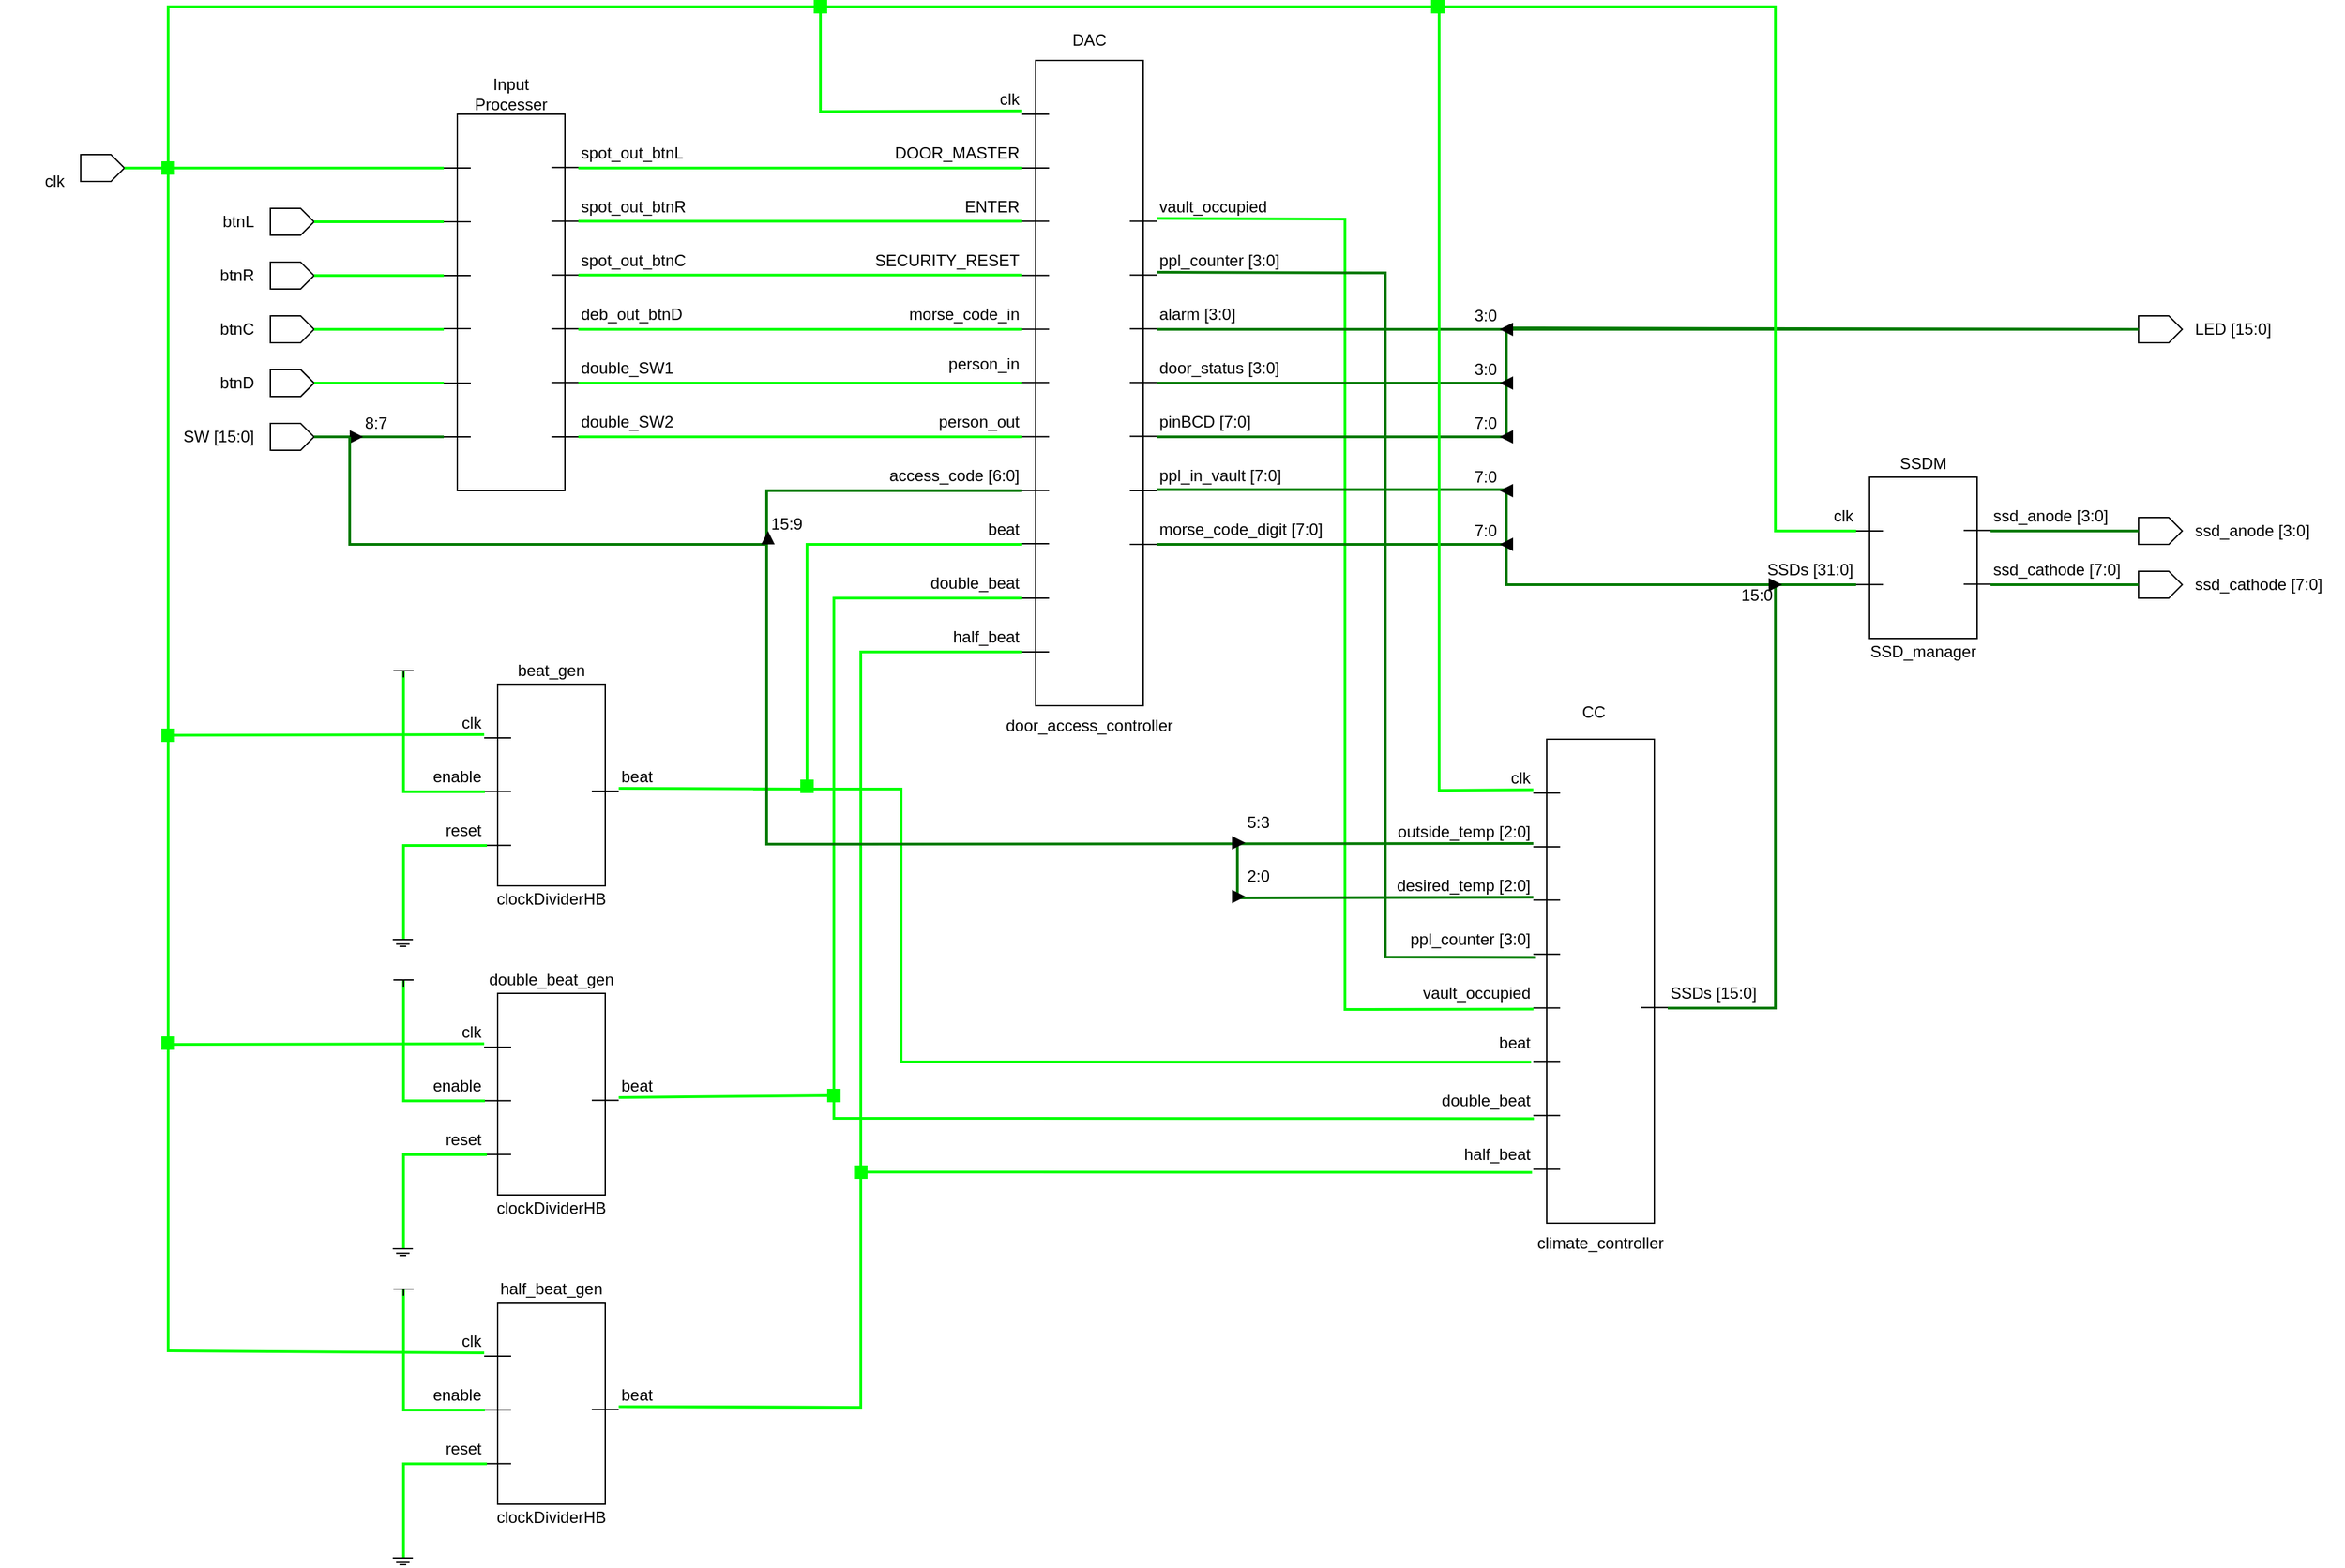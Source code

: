<mxfile version="24.2.3" type="device">
  <diagram name="Page-1" id="AA30100bhJFf_3rbOxnT">
    <mxGraphModel dx="3703" dy="1077" grid="1" gridSize="10" guides="1" tooltips="1" connect="1" arrows="1" fold="1" page="1" pageScale="1" pageWidth="827" pageHeight="1169" math="0" shadow="0">
      <root>
        <mxCell id="0" />
        <mxCell id="1" parent="0" />
        <mxCell id="FIxRGPKWKlsOYfMzba8t-38" value="" style="rounded=0;whiteSpace=wrap;html=1;" vertex="1" parent="1">
          <mxGeometry x="-740" y="90" width="80" height="280" as="geometry" />
        </mxCell>
        <mxCell id="FIxRGPKWKlsOYfMzba8t-42" value="" style="endArrow=none;html=1;rounded=0;" edge="1" parent="1">
          <mxGeometry width="50" height="50" relative="1" as="geometry">
            <mxPoint x="-750" y="130" as="sourcePoint" />
            <mxPoint x="-730" y="130" as="targetPoint" />
          </mxGeometry>
        </mxCell>
        <mxCell id="FIxRGPKWKlsOYfMzba8t-43" value="" style="endArrow=none;html=1;rounded=0;" edge="1" parent="1">
          <mxGeometry width="50" height="50" relative="1" as="geometry">
            <mxPoint x="-750" y="170" as="sourcePoint" />
            <mxPoint x="-730" y="170" as="targetPoint" />
          </mxGeometry>
        </mxCell>
        <mxCell id="FIxRGPKWKlsOYfMzba8t-44" value="" style="endArrow=none;html=1;rounded=0;" edge="1" parent="1">
          <mxGeometry width="50" height="50" relative="1" as="geometry">
            <mxPoint x="-750" y="210" as="sourcePoint" />
            <mxPoint x="-730" y="210" as="targetPoint" />
          </mxGeometry>
        </mxCell>
        <mxCell id="FIxRGPKWKlsOYfMzba8t-47" value="" style="endArrow=none;html=1;rounded=0;" edge="1" parent="1">
          <mxGeometry width="50" height="50" relative="1" as="geometry">
            <mxPoint x="-750" y="249.5" as="sourcePoint" />
            <mxPoint x="-730" y="249.5" as="targetPoint" />
          </mxGeometry>
        </mxCell>
        <mxCell id="FIxRGPKWKlsOYfMzba8t-48" value="" style="endArrow=none;html=1;rounded=0;" edge="1" parent="1">
          <mxGeometry width="50" height="50" relative="1" as="geometry">
            <mxPoint x="-750" y="290" as="sourcePoint" />
            <mxPoint x="-730" y="290" as="targetPoint" />
          </mxGeometry>
        </mxCell>
        <mxCell id="FIxRGPKWKlsOYfMzba8t-49" value="" style="endArrow=none;html=1;rounded=0;" edge="1" parent="1">
          <mxGeometry width="50" height="50" relative="1" as="geometry">
            <mxPoint x="-750" y="330" as="sourcePoint" />
            <mxPoint x="-730" y="330" as="targetPoint" />
          </mxGeometry>
        </mxCell>
        <mxCell id="FIxRGPKWKlsOYfMzba8t-53" value="" style="group" vertex="1" connectable="0" parent="1">
          <mxGeometry x="-939" y="280" width="92.5" height="20" as="geometry" />
        </mxCell>
        <mxCell id="FIxRGPKWKlsOYfMzba8t-20" value="" style="html=1;shadow=0;dashed=0;align=center;verticalAlign=middle;shape=mxgraph.arrows2.arrow;dy=0;dx=10;notch=0;" vertex="1" parent="FIxRGPKWKlsOYfMzba8t-53">
          <mxGeometry x="60" width="32.5" height="20" as="geometry" />
        </mxCell>
        <mxCell id="FIxRGPKWKlsOYfMzba8t-50" value="" style="html=1;shadow=0;dashed=0;align=center;verticalAlign=middle;shape=mxgraph.arrows2.arrow;dy=0;dx=10;notch=0;" vertex="1" parent="FIxRGPKWKlsOYfMzba8t-53">
          <mxGeometry x="60" width="32.5" height="20" as="geometry" />
        </mxCell>
        <mxCell id="FIxRGPKWKlsOYfMzba8t-51" value="btnD" style="text;html=1;align=right;verticalAlign=middle;whiteSpace=wrap;rounded=0;" vertex="1" parent="FIxRGPKWKlsOYfMzba8t-53">
          <mxGeometry width="50" height="20" as="geometry" />
        </mxCell>
        <mxCell id="FIxRGPKWKlsOYfMzba8t-54" value="" style="html=1;shadow=0;dashed=0;align=center;verticalAlign=middle;shape=mxgraph.arrows2.arrow;dy=0;dx=10;notch=0;" vertex="1" parent="1">
          <mxGeometry x="-879" y="240" width="32.5" height="20" as="geometry" />
        </mxCell>
        <mxCell id="FIxRGPKWKlsOYfMzba8t-55" value="btnC" style="text;html=1;align=right;verticalAlign=middle;whiteSpace=wrap;rounded=0;" vertex="1" parent="1">
          <mxGeometry x="-939" y="240" width="50" height="20" as="geometry" />
        </mxCell>
        <mxCell id="FIxRGPKWKlsOYfMzba8t-56" value="" style="html=1;shadow=0;dashed=0;align=center;verticalAlign=middle;shape=mxgraph.arrows2.arrow;dy=0;dx=10;notch=0;" vertex="1" parent="1">
          <mxGeometry x="-879" y="200" width="32.5" height="20" as="geometry" />
        </mxCell>
        <mxCell id="FIxRGPKWKlsOYfMzba8t-57" value="btnR" style="text;html=1;align=right;verticalAlign=middle;whiteSpace=wrap;rounded=0;" vertex="1" parent="1">
          <mxGeometry x="-939" y="200" width="50" height="20" as="geometry" />
        </mxCell>
        <mxCell id="FIxRGPKWKlsOYfMzba8t-58" value="" style="html=1;shadow=0;dashed=0;align=center;verticalAlign=middle;shape=mxgraph.arrows2.arrow;dy=0;dx=10;notch=0;" vertex="1" parent="1">
          <mxGeometry x="-879" y="160" width="32.5" height="20" as="geometry" />
        </mxCell>
        <mxCell id="FIxRGPKWKlsOYfMzba8t-59" value="btnL" style="text;html=1;align=right;verticalAlign=middle;whiteSpace=wrap;rounded=0;" vertex="1" parent="1">
          <mxGeometry x="-939" y="160" width="50" height="20" as="geometry" />
        </mxCell>
        <mxCell id="FIxRGPKWKlsOYfMzba8t-60" value="" style="html=1;shadow=0;dashed=0;align=center;verticalAlign=middle;shape=mxgraph.arrows2.arrow;dy=0;dx=10;notch=0;" vertex="1" parent="1">
          <mxGeometry x="-879" y="320" width="32.5" height="20" as="geometry" />
        </mxCell>
        <mxCell id="FIxRGPKWKlsOYfMzba8t-61" value="SW [15:0]" style="text;html=1;align=right;verticalAlign=middle;whiteSpace=wrap;rounded=0;" vertex="1" parent="1">
          <mxGeometry x="-960" y="320" width="71" height="20" as="geometry" />
        </mxCell>
        <mxCell id="FIxRGPKWKlsOYfMzba8t-62" value="" style="html=1;shadow=0;dashed=0;align=center;verticalAlign=middle;shape=mxgraph.arrows2.arrow;dy=0;dx=10;notch=0;" vertex="1" parent="1">
          <mxGeometry x="-1020" y="120" width="32.5" height="20" as="geometry" />
        </mxCell>
        <mxCell id="FIxRGPKWKlsOYfMzba8t-63" value="clk" style="text;html=1;align=right;verticalAlign=middle;whiteSpace=wrap;rounded=0;" vertex="1" parent="1">
          <mxGeometry x="-1080" y="130" width="50" height="20" as="geometry" />
        </mxCell>
        <mxCell id="FIxRGPKWKlsOYfMzba8t-72" value="8:7" style="text;html=1;align=right;verticalAlign=middle;whiteSpace=wrap;rounded=0;" vertex="1" parent="1">
          <mxGeometry x="-820" y="310" width="30" height="20" as="geometry" />
        </mxCell>
        <mxCell id="FIxRGPKWKlsOYfMzba8t-74" value="" style="endArrow=none;html=1;rounded=0;fontColor=#000000;strokeColor=#007A00;strokeWidth=2;exitX=1;exitY=0.5;exitDx=0;exitDy=0;exitPerimeter=0;entryX=0;entryY=1;entryDx=0;entryDy=0;" edge="1" parent="1" source="FIxRGPKWKlsOYfMzba8t-60" target="FIxRGPKWKlsOYfMzba8t-72">
          <mxGeometry width="50" height="50" relative="1" as="geometry">
            <mxPoint x="-870" y="410" as="sourcePoint" />
            <mxPoint x="-722.5" y="410" as="targetPoint" />
            <Array as="points" />
          </mxGeometry>
        </mxCell>
        <mxCell id="FIxRGPKWKlsOYfMzba8t-75" value="" style="endArrow=none;html=1;rounded=0;fontColor=#000000;strokeColor=#007A00;strokeWidth=2;exitX=0.25;exitY=1;exitDx=0;exitDy=0;" edge="1" parent="1" source="FIxRGPKWKlsOYfMzba8t-72">
          <mxGeometry width="50" height="50" relative="1" as="geometry">
            <mxPoint x="-836" y="340" as="sourcePoint" />
            <mxPoint x="-750" y="330" as="targetPoint" />
            <Array as="points" />
          </mxGeometry>
        </mxCell>
        <mxCell id="FIxRGPKWKlsOYfMzba8t-76" value="" style="endArrow=none;html=1;rounded=0;fontColor=#000000;strokeColor=#00FF00;strokeWidth=2;exitX=1;exitY=0.5;exitDx=0;exitDy=0;exitPerimeter=0;" edge="1" parent="1" source="FIxRGPKWKlsOYfMzba8t-50">
          <mxGeometry width="50" height="50" relative="1" as="geometry">
            <mxPoint x="-802" y="340" as="sourcePoint" />
            <mxPoint x="-750" y="290" as="targetPoint" />
            <Array as="points" />
          </mxGeometry>
        </mxCell>
        <mxCell id="FIxRGPKWKlsOYfMzba8t-77" value="" style="endArrow=none;html=1;rounded=0;fontColor=#000000;strokeColor=#00FF00;strokeWidth=2;exitX=1;exitY=0.5;exitDx=0;exitDy=0;exitPerimeter=0;" edge="1" parent="1" source="FIxRGPKWKlsOYfMzba8t-54">
          <mxGeometry width="50" height="50" relative="1" as="geometry">
            <mxPoint x="-792" y="350" as="sourcePoint" />
            <mxPoint x="-750" y="250" as="targetPoint" />
            <Array as="points" />
          </mxGeometry>
        </mxCell>
        <mxCell id="FIxRGPKWKlsOYfMzba8t-78" value="" style="endArrow=none;html=1;rounded=0;fontColor=#000000;strokeColor=#00FF00;strokeWidth=2;exitX=1;exitY=0.5;exitDx=0;exitDy=0;exitPerimeter=0;" edge="1" parent="1" source="FIxRGPKWKlsOYfMzba8t-56">
          <mxGeometry width="50" height="50" relative="1" as="geometry">
            <mxPoint x="-782" y="360" as="sourcePoint" />
            <mxPoint x="-750" y="210" as="targetPoint" />
            <Array as="points" />
          </mxGeometry>
        </mxCell>
        <mxCell id="FIxRGPKWKlsOYfMzba8t-79" value="" style="endArrow=none;html=1;rounded=0;fontColor=#000000;strokeColor=#00FF00;strokeWidth=2;exitX=1;exitY=0.5;exitDx=0;exitDy=0;exitPerimeter=0;" edge="1" parent="1" source="FIxRGPKWKlsOYfMzba8t-58">
          <mxGeometry width="50" height="50" relative="1" as="geometry">
            <mxPoint x="-772" y="370" as="sourcePoint" />
            <mxPoint x="-750" y="170" as="targetPoint" />
            <Array as="points" />
          </mxGeometry>
        </mxCell>
        <mxCell id="FIxRGPKWKlsOYfMzba8t-80" value="" style="endArrow=none;html=1;rounded=0;fontColor=#000000;strokeColor=#00FF00;strokeWidth=2;exitX=1;exitY=0.5;exitDx=0;exitDy=0;exitPerimeter=0;" edge="1" parent="1" source="FIxRGPKWKlsOYfMzba8t-81">
          <mxGeometry width="50" height="50" relative="1" as="geometry">
            <mxPoint x="-762" y="380" as="sourcePoint" />
            <mxPoint x="-750" y="130" as="targetPoint" />
            <Array as="points" />
          </mxGeometry>
        </mxCell>
        <mxCell id="FIxRGPKWKlsOYfMzba8t-82" value="" style="endArrow=none;html=1;rounded=0;fontColor=#000000;strokeColor=#00FF00;strokeWidth=2;exitX=1;exitY=0.5;exitDx=0;exitDy=0;exitPerimeter=0;entryX=0;entryY=0.5;entryDx=0;entryDy=0;" edge="1" parent="1" source="FIxRGPKWKlsOYfMzba8t-62" target="FIxRGPKWKlsOYfMzba8t-81">
          <mxGeometry width="50" height="50" relative="1" as="geometry">
            <mxPoint x="-987" y="130" as="sourcePoint" />
            <mxPoint x="-960" y="160" as="targetPoint" />
            <Array as="points" />
          </mxGeometry>
        </mxCell>
        <mxCell id="FIxRGPKWKlsOYfMzba8t-81" value="" style="whiteSpace=wrap;html=1;aspect=fixed;strokeColor=none;fillColor=#00FF00;" vertex="1" parent="1">
          <mxGeometry x="-960" y="125" width="10" height="10" as="geometry" />
        </mxCell>
        <mxCell id="FIxRGPKWKlsOYfMzba8t-84" value="" style="endArrow=none;html=1;rounded=0;fontColor=#000000;strokeColor=#007A00;strokeWidth=2;exitX=0;exitY=0.5;exitDx=0;exitDy=0;" edge="1" parent="1" source="FIxRGPKWKlsOYfMzba8t-64">
          <mxGeometry width="50" height="50" relative="1" as="geometry">
            <mxPoint x="-830" y="370" as="sourcePoint" />
            <mxPoint x="-320" y="370" as="targetPoint" />
            <Array as="points">
              <mxPoint x="-820" y="410" />
              <mxPoint x="-510" y="410" />
              <mxPoint x="-510" y="370" />
            </Array>
          </mxGeometry>
        </mxCell>
        <mxCell id="FIxRGPKWKlsOYfMzba8t-64" value="" style="triangle;whiteSpace=wrap;html=1;strokeColor=none;fillColor=#000000;" vertex="1" parent="1">
          <mxGeometry x="-820" y="325" width="10" height="10" as="geometry" />
        </mxCell>
        <mxCell id="FIxRGPKWKlsOYfMzba8t-85" value="Input Processer" style="text;html=1;align=center;verticalAlign=middle;whiteSpace=wrap;rounded=0;" vertex="1" parent="1">
          <mxGeometry x="-740" y="60" width="80" height="30" as="geometry" />
        </mxCell>
        <mxCell id="FIxRGPKWKlsOYfMzba8t-108" value="spot_out_btnL" style="text;html=1;align=left;verticalAlign=middle;whiteSpace=wrap;rounded=0;" vertex="1" parent="1">
          <mxGeometry x="-650" y="110" width="90" height="17.5" as="geometry" />
        </mxCell>
        <mxCell id="FIxRGPKWKlsOYfMzba8t-109" value="spot_out_btnR" style="text;html=1;align=left;verticalAlign=middle;whiteSpace=wrap;rounded=0;" vertex="1" parent="1">
          <mxGeometry x="-650" y="150" width="90" height="17.5" as="geometry" />
        </mxCell>
        <mxCell id="FIxRGPKWKlsOYfMzba8t-110" value="spot_out_btnC" style="text;html=1;align=left;verticalAlign=middle;whiteSpace=wrap;rounded=0;" vertex="1" parent="1">
          <mxGeometry x="-650" y="190" width="90" height="17.5" as="geometry" />
        </mxCell>
        <mxCell id="FIxRGPKWKlsOYfMzba8t-111" value="deb_out_btnD" style="text;html=1;align=left;verticalAlign=middle;whiteSpace=wrap;rounded=0;" vertex="1" parent="1">
          <mxGeometry x="-650" y="230" width="90" height="17.5" as="geometry" />
        </mxCell>
        <mxCell id="FIxRGPKWKlsOYfMzba8t-112" value="double_SW1" style="text;html=1;align=left;verticalAlign=middle;whiteSpace=wrap;rounded=0;" vertex="1" parent="1">
          <mxGeometry x="-650" y="270" width="90" height="17.5" as="geometry" />
        </mxCell>
        <mxCell id="FIxRGPKWKlsOYfMzba8t-114" value="double_SW2" style="text;html=1;align=left;verticalAlign=middle;whiteSpace=wrap;rounded=0;" vertex="1" parent="1">
          <mxGeometry x="-650" y="310" width="90" height="17.5" as="geometry" />
        </mxCell>
        <mxCell id="FIxRGPKWKlsOYfMzba8t-116" value="" style="endArrow=none;html=1;rounded=0;" edge="1" parent="1">
          <mxGeometry width="50" height="50" relative="1" as="geometry">
            <mxPoint x="-670" y="129.67" as="sourcePoint" />
            <mxPoint x="-650" y="129.67" as="targetPoint" />
          </mxGeometry>
        </mxCell>
        <mxCell id="FIxRGPKWKlsOYfMzba8t-117" value="" style="endArrow=none;html=1;rounded=0;" edge="1" parent="1">
          <mxGeometry width="50" height="50" relative="1" as="geometry">
            <mxPoint x="-670" y="169.67" as="sourcePoint" />
            <mxPoint x="-650" y="169.67" as="targetPoint" />
          </mxGeometry>
        </mxCell>
        <mxCell id="FIxRGPKWKlsOYfMzba8t-118" value="" style="endArrow=none;html=1;rounded=0;" edge="1" parent="1">
          <mxGeometry width="50" height="50" relative="1" as="geometry">
            <mxPoint x="-670" y="209.67" as="sourcePoint" />
            <mxPoint x="-650" y="209.67" as="targetPoint" />
          </mxGeometry>
        </mxCell>
        <mxCell id="FIxRGPKWKlsOYfMzba8t-121" value="" style="endArrow=none;html=1;rounded=0;" edge="1" parent="1">
          <mxGeometry width="50" height="50" relative="1" as="geometry">
            <mxPoint x="-670" y="249.67" as="sourcePoint" />
            <mxPoint x="-650" y="249.67" as="targetPoint" />
          </mxGeometry>
        </mxCell>
        <mxCell id="FIxRGPKWKlsOYfMzba8t-122" value="" style="endArrow=none;html=1;rounded=0;" edge="1" parent="1">
          <mxGeometry width="50" height="50" relative="1" as="geometry">
            <mxPoint x="-670" y="289.67" as="sourcePoint" />
            <mxPoint x="-650" y="289.67" as="targetPoint" />
          </mxGeometry>
        </mxCell>
        <mxCell id="FIxRGPKWKlsOYfMzba8t-123" value="" style="endArrow=none;html=1;rounded=0;" edge="1" parent="1">
          <mxGeometry width="50" height="50" relative="1" as="geometry">
            <mxPoint x="-670" y="330" as="sourcePoint" />
            <mxPoint x="-650" y="330" as="targetPoint" />
          </mxGeometry>
        </mxCell>
        <mxCell id="FIxRGPKWKlsOYfMzba8t-212" value="" style="group" vertex="1" connectable="0" parent="1">
          <mxGeometry x="-440" y="20" width="360" height="547.5" as="geometry" />
        </mxCell>
        <mxCell id="FIxRGPKWKlsOYfMzba8t-124" value="" style="rounded=0;whiteSpace=wrap;html=1;" vertex="1" parent="FIxRGPKWKlsOYfMzba8t-212">
          <mxGeometry x="130" y="30" width="80" height="480" as="geometry" />
        </mxCell>
        <mxCell id="FIxRGPKWKlsOYfMzba8t-125" value="" style="endArrow=none;html=1;rounded=0;" edge="1" parent="FIxRGPKWKlsOYfMzba8t-212">
          <mxGeometry width="50" height="50" relative="1" as="geometry">
            <mxPoint x="120" y="70" as="sourcePoint" />
            <mxPoint x="140" y="70" as="targetPoint" />
          </mxGeometry>
        </mxCell>
        <mxCell id="FIxRGPKWKlsOYfMzba8t-126" value="" style="endArrow=none;html=1;rounded=0;" edge="1" parent="FIxRGPKWKlsOYfMzba8t-212">
          <mxGeometry width="50" height="50" relative="1" as="geometry">
            <mxPoint x="200" y="390" as="sourcePoint" />
            <mxPoint x="220" y="390" as="targetPoint" />
          </mxGeometry>
        </mxCell>
        <mxCell id="FIxRGPKWKlsOYfMzba8t-128" value="" style="endArrow=none;html=1;rounded=0;" edge="1" parent="FIxRGPKWKlsOYfMzba8t-212">
          <mxGeometry width="50" height="50" relative="1" as="geometry">
            <mxPoint x="120" y="110" as="sourcePoint" />
            <mxPoint x="140" y="110" as="targetPoint" />
          </mxGeometry>
        </mxCell>
        <mxCell id="FIxRGPKWKlsOYfMzba8t-129" value="" style="endArrow=none;html=1;rounded=0;" edge="1" parent="FIxRGPKWKlsOYfMzba8t-212">
          <mxGeometry width="50" height="50" relative="1" as="geometry">
            <mxPoint x="120" y="149.67" as="sourcePoint" />
            <mxPoint x="140" y="149.67" as="targetPoint" />
          </mxGeometry>
        </mxCell>
        <mxCell id="FIxRGPKWKlsOYfMzba8t-133" value="" style="endArrow=none;html=1;rounded=0;" edge="1" parent="FIxRGPKWKlsOYfMzba8t-212">
          <mxGeometry width="50" height="50" relative="1" as="geometry">
            <mxPoint x="120" y="189.93" as="sourcePoint" />
            <mxPoint x="140" y="189.93" as="targetPoint" />
          </mxGeometry>
        </mxCell>
        <mxCell id="FIxRGPKWKlsOYfMzba8t-134" value="" style="endArrow=none;html=1;rounded=0;" edge="1" parent="FIxRGPKWKlsOYfMzba8t-212">
          <mxGeometry width="50" height="50" relative="1" as="geometry">
            <mxPoint x="120" y="229.93" as="sourcePoint" />
            <mxPoint x="140" y="229.93" as="targetPoint" />
          </mxGeometry>
        </mxCell>
        <mxCell id="FIxRGPKWKlsOYfMzba8t-135" value="" style="endArrow=none;html=1;rounded=0;" edge="1" parent="FIxRGPKWKlsOYfMzba8t-212">
          <mxGeometry width="50" height="50" relative="1" as="geometry">
            <mxPoint x="120" y="269.6" as="sourcePoint" />
            <mxPoint x="140" y="269.6" as="targetPoint" />
          </mxGeometry>
        </mxCell>
        <mxCell id="FIxRGPKWKlsOYfMzba8t-136" value="" style="endArrow=none;html=1;rounded=0;" edge="1" parent="FIxRGPKWKlsOYfMzba8t-212">
          <mxGeometry width="50" height="50" relative="1" as="geometry">
            <mxPoint x="120" y="309.86" as="sourcePoint" />
            <mxPoint x="140" y="309.86" as="targetPoint" />
          </mxGeometry>
        </mxCell>
        <mxCell id="FIxRGPKWKlsOYfMzba8t-137" value="" style="endArrow=none;html=1;rounded=0;" edge="1" parent="FIxRGPKWKlsOYfMzba8t-212">
          <mxGeometry width="50" height="50" relative="1" as="geometry">
            <mxPoint x="120" y="349.86" as="sourcePoint" />
            <mxPoint x="140" y="349.86" as="targetPoint" />
          </mxGeometry>
        </mxCell>
        <mxCell id="FIxRGPKWKlsOYfMzba8t-138" value="" style="endArrow=none;html=1;rounded=0;" edge="1" parent="FIxRGPKWKlsOYfMzba8t-212">
          <mxGeometry width="50" height="50" relative="1" as="geometry">
            <mxPoint x="120" y="389.53" as="sourcePoint" />
            <mxPoint x="140" y="389.53" as="targetPoint" />
          </mxGeometry>
        </mxCell>
        <mxCell id="FIxRGPKWKlsOYfMzba8t-139" value="" style="endArrow=none;html=1;rounded=0;" edge="1" parent="FIxRGPKWKlsOYfMzba8t-212">
          <mxGeometry width="50" height="50" relative="1" as="geometry">
            <mxPoint x="120" y="430" as="sourcePoint" />
            <mxPoint x="140" y="430" as="targetPoint" />
          </mxGeometry>
        </mxCell>
        <mxCell id="FIxRGPKWKlsOYfMzba8t-140" value="" style="endArrow=none;html=1;rounded=0;" edge="1" parent="FIxRGPKWKlsOYfMzba8t-212">
          <mxGeometry width="50" height="50" relative="1" as="geometry">
            <mxPoint x="120" y="470" as="sourcePoint" />
            <mxPoint x="140" y="470" as="targetPoint" />
          </mxGeometry>
        </mxCell>
        <mxCell id="FIxRGPKWKlsOYfMzba8t-141" value="" style="endArrow=none;html=1;rounded=0;" edge="1" parent="FIxRGPKWKlsOYfMzba8t-212">
          <mxGeometry width="50" height="50" relative="1" as="geometry">
            <mxPoint x="200" y="269.67" as="sourcePoint" />
            <mxPoint x="220" y="269.67" as="targetPoint" />
          </mxGeometry>
        </mxCell>
        <mxCell id="FIxRGPKWKlsOYfMzba8t-142" value="" style="endArrow=none;html=1;rounded=0;" edge="1" parent="FIxRGPKWKlsOYfMzba8t-212">
          <mxGeometry width="50" height="50" relative="1" as="geometry">
            <mxPoint x="200" y="229.67" as="sourcePoint" />
            <mxPoint x="220" y="229.67" as="targetPoint" />
          </mxGeometry>
        </mxCell>
        <mxCell id="FIxRGPKWKlsOYfMzba8t-143" value="" style="endArrow=none;html=1;rounded=0;" edge="1" parent="FIxRGPKWKlsOYfMzba8t-212">
          <mxGeometry width="50" height="50" relative="1" as="geometry">
            <mxPoint x="200" y="309.67" as="sourcePoint" />
            <mxPoint x="220" y="309.67" as="targetPoint" />
          </mxGeometry>
        </mxCell>
        <mxCell id="FIxRGPKWKlsOYfMzba8t-144" value="" style="endArrow=none;html=1;rounded=0;" edge="1" parent="FIxRGPKWKlsOYfMzba8t-212">
          <mxGeometry width="50" height="50" relative="1" as="geometry">
            <mxPoint x="200" y="189.67" as="sourcePoint" />
            <mxPoint x="220" y="189.67" as="targetPoint" />
          </mxGeometry>
        </mxCell>
        <mxCell id="FIxRGPKWKlsOYfMzba8t-145" value="" style="endArrow=none;html=1;rounded=0;" edge="1" parent="FIxRGPKWKlsOYfMzba8t-212">
          <mxGeometry width="50" height="50" relative="1" as="geometry">
            <mxPoint x="200" y="350" as="sourcePoint" />
            <mxPoint x="220" y="350" as="targetPoint" />
          </mxGeometry>
        </mxCell>
        <mxCell id="FIxRGPKWKlsOYfMzba8t-146" value="" style="endArrow=none;html=1;rounded=0;" edge="1" parent="FIxRGPKWKlsOYfMzba8t-212">
          <mxGeometry width="50" height="50" relative="1" as="geometry">
            <mxPoint x="200" y="149.67" as="sourcePoint" />
            <mxPoint x="220" y="149.67" as="targetPoint" />
          </mxGeometry>
        </mxCell>
        <mxCell id="FIxRGPKWKlsOYfMzba8t-147" value="half_beat" style="text;html=1;align=right;verticalAlign=middle;whiteSpace=wrap;rounded=0;" vertex="1" parent="FIxRGPKWKlsOYfMzba8t-212">
          <mxGeometry x="30" y="450" width="90" height="17.5" as="geometry" />
        </mxCell>
        <mxCell id="FIxRGPKWKlsOYfMzba8t-148" value="double_beat" style="text;html=1;align=right;verticalAlign=middle;whiteSpace=wrap;rounded=0;" vertex="1" parent="FIxRGPKWKlsOYfMzba8t-212">
          <mxGeometry x="30" y="410" width="90" height="17.5" as="geometry" />
        </mxCell>
        <mxCell id="FIxRGPKWKlsOYfMzba8t-153" value="beat" style="text;html=1;align=right;verticalAlign=middle;whiteSpace=wrap;rounded=0;" vertex="1" parent="FIxRGPKWKlsOYfMzba8t-212">
          <mxGeometry x="30" y="370" width="90" height="17.5" as="geometry" />
        </mxCell>
        <mxCell id="FIxRGPKWKlsOYfMzba8t-154" value="access_code [6:0]" style="text;html=1;align=right;verticalAlign=middle;whiteSpace=wrap;rounded=0;" vertex="1" parent="FIxRGPKWKlsOYfMzba8t-212">
          <mxGeometry x="10" y="330" width="110" height="17.5" as="geometry" />
        </mxCell>
        <mxCell id="FIxRGPKWKlsOYfMzba8t-155" value="person_out" style="text;html=1;align=right;verticalAlign=middle;whiteSpace=wrap;rounded=0;" vertex="1" parent="FIxRGPKWKlsOYfMzba8t-212">
          <mxGeometry x="30" y="290" width="90" height="17.5" as="geometry" />
        </mxCell>
        <mxCell id="FIxRGPKWKlsOYfMzba8t-156" value="person_in" style="text;html=1;align=right;verticalAlign=middle;whiteSpace=wrap;rounded=0;" vertex="1" parent="FIxRGPKWKlsOYfMzba8t-212">
          <mxGeometry x="30" y="247.5" width="90" height="17.5" as="geometry" />
        </mxCell>
        <mxCell id="FIxRGPKWKlsOYfMzba8t-157" value="morse_code_in" style="text;html=1;align=right;verticalAlign=middle;whiteSpace=wrap;rounded=0;" vertex="1" parent="FIxRGPKWKlsOYfMzba8t-212">
          <mxGeometry x="30" y="210" width="90" height="17.5" as="geometry" />
        </mxCell>
        <mxCell id="FIxRGPKWKlsOYfMzba8t-158" value="SECURITY_RESET" style="text;html=1;align=right;verticalAlign=middle;whiteSpace=wrap;rounded=0;" vertex="1" parent="FIxRGPKWKlsOYfMzba8t-212">
          <mxGeometry x="30" y="170" width="90" height="17.5" as="geometry" />
        </mxCell>
        <mxCell id="FIxRGPKWKlsOYfMzba8t-159" value="ENTER" style="text;html=1;align=right;verticalAlign=middle;whiteSpace=wrap;rounded=0;" vertex="1" parent="FIxRGPKWKlsOYfMzba8t-212">
          <mxGeometry y="130" width="120" height="17.5" as="geometry" />
        </mxCell>
        <mxCell id="FIxRGPKWKlsOYfMzba8t-160" value="DOOR_MASTER" style="text;html=1;align=right;verticalAlign=middle;whiteSpace=wrap;rounded=0;" vertex="1" parent="FIxRGPKWKlsOYfMzba8t-212">
          <mxGeometry x="30" y="90" width="90" height="17.5" as="geometry" />
        </mxCell>
        <mxCell id="FIxRGPKWKlsOYfMzba8t-161" value="clk" style="text;html=1;align=right;verticalAlign=middle;whiteSpace=wrap;rounded=0;" vertex="1" parent="FIxRGPKWKlsOYfMzba8t-212">
          <mxGeometry x="30" y="50" width="90" height="17.5" as="geometry" />
        </mxCell>
        <mxCell id="FIxRGPKWKlsOYfMzba8t-162" value="vault_occupied" style="text;html=1;align=left;verticalAlign=middle;whiteSpace=wrap;rounded=0;" vertex="1" parent="FIxRGPKWKlsOYfMzba8t-212">
          <mxGeometry x="220" y="130" width="110" height="17.5" as="geometry" />
        </mxCell>
        <mxCell id="FIxRGPKWKlsOYfMzba8t-163" value="&lt;div&gt;ppl_counter [3:0]&lt;/div&gt;" style="text;html=1;align=left;verticalAlign=middle;whiteSpace=wrap;rounded=0;" vertex="1" parent="FIxRGPKWKlsOYfMzba8t-212">
          <mxGeometry x="220" y="170" width="110" height="17.5" as="geometry" />
        </mxCell>
        <mxCell id="FIxRGPKWKlsOYfMzba8t-164" value="alarm [3:0]" style="text;html=1;align=left;verticalAlign=middle;whiteSpace=wrap;rounded=0;" vertex="1" parent="FIxRGPKWKlsOYfMzba8t-212">
          <mxGeometry x="220" y="210" width="110" height="17.5" as="geometry" />
        </mxCell>
        <mxCell id="FIxRGPKWKlsOYfMzba8t-165" value="&lt;div&gt;pinBCD [7:0]&lt;/div&gt;" style="text;html=1;align=left;verticalAlign=middle;whiteSpace=wrap;rounded=0;" vertex="1" parent="FIxRGPKWKlsOYfMzba8t-212">
          <mxGeometry x="220" y="290" width="110" height="17.5" as="geometry" />
        </mxCell>
        <mxCell id="FIxRGPKWKlsOYfMzba8t-167" value="ppl_in_vault [7:0]" style="text;html=1;align=left;verticalAlign=middle;whiteSpace=wrap;rounded=0;" vertex="1" parent="FIxRGPKWKlsOYfMzba8t-212">
          <mxGeometry x="220" y="330" width="110" height="17.5" as="geometry" />
        </mxCell>
        <mxCell id="FIxRGPKWKlsOYfMzba8t-168" value="morse_code_digit [7:0]" style="text;html=1;align=left;verticalAlign=middle;whiteSpace=wrap;rounded=0;" vertex="1" parent="FIxRGPKWKlsOYfMzba8t-212">
          <mxGeometry x="220" y="370" width="130" height="17.5" as="geometry" />
        </mxCell>
        <mxCell id="FIxRGPKWKlsOYfMzba8t-169" value="&lt;div&gt;door_status [3:0]&lt;/div&gt;" style="text;html=1;align=left;verticalAlign=middle;whiteSpace=wrap;rounded=0;" vertex="1" parent="FIxRGPKWKlsOYfMzba8t-212">
          <mxGeometry x="220" y="250" width="110" height="17.5" as="geometry" />
        </mxCell>
        <mxCell id="FIxRGPKWKlsOYfMzba8t-170" value="DAC" style="text;html=1;align=center;verticalAlign=middle;whiteSpace=wrap;rounded=0;" vertex="1" parent="FIxRGPKWKlsOYfMzba8t-212">
          <mxGeometry x="130" width="80" height="30" as="geometry" />
        </mxCell>
        <mxCell id="FIxRGPKWKlsOYfMzba8t-171" value="door_access_controller" style="text;html=1;align=center;verticalAlign=middle;whiteSpace=wrap;rounded=0;" vertex="1" parent="FIxRGPKWKlsOYfMzba8t-212">
          <mxGeometry x="110" y="510" width="120" height="30" as="geometry" />
        </mxCell>
        <mxCell id="FIxRGPKWKlsOYfMzba8t-440" value="" style="endArrow=none;html=1;rounded=0;fontColor=#000000;strokeColor=#00FF00;strokeWidth=2;" edge="1" parent="FIxRGPKWKlsOYfMzba8t-212">
          <mxGeometry width="50" height="50" relative="1" as="geometry">
            <mxPoint x="-210" y="310" as="sourcePoint" />
            <mxPoint x="120" y="310" as="targetPoint" />
            <Array as="points" />
          </mxGeometry>
        </mxCell>
        <mxCell id="FIxRGPKWKlsOYfMzba8t-213" value="" style="group" vertex="1" connectable="0" parent="1">
          <mxGeometry x="-60" y="520" width="330" height="425" as="geometry" />
        </mxCell>
        <mxCell id="FIxRGPKWKlsOYfMzba8t-173" value="" style="rounded=0;whiteSpace=wrap;html=1;" vertex="1" parent="FIxRGPKWKlsOYfMzba8t-213">
          <mxGeometry x="130" y="35" width="80" height="360" as="geometry" />
        </mxCell>
        <mxCell id="FIxRGPKWKlsOYfMzba8t-174" value="" style="endArrow=none;html=1;rounded=0;" edge="1" parent="FIxRGPKWKlsOYfMzba8t-213">
          <mxGeometry width="50" height="50" relative="1" as="geometry">
            <mxPoint x="120" y="75" as="sourcePoint" />
            <mxPoint x="140" y="75" as="targetPoint" />
          </mxGeometry>
        </mxCell>
        <mxCell id="FIxRGPKWKlsOYfMzba8t-176" value="" style="endArrow=none;html=1;rounded=0;" edge="1" parent="FIxRGPKWKlsOYfMzba8t-213">
          <mxGeometry width="50" height="50" relative="1" as="geometry">
            <mxPoint x="120" y="115" as="sourcePoint" />
            <mxPoint x="140" y="115" as="targetPoint" />
          </mxGeometry>
        </mxCell>
        <mxCell id="FIxRGPKWKlsOYfMzba8t-177" value="" style="endArrow=none;html=1;rounded=0;" edge="1" parent="FIxRGPKWKlsOYfMzba8t-213">
          <mxGeometry width="50" height="50" relative="1" as="geometry">
            <mxPoint x="120" y="154.67" as="sourcePoint" />
            <mxPoint x="140" y="154.67" as="targetPoint" />
          </mxGeometry>
        </mxCell>
        <mxCell id="FIxRGPKWKlsOYfMzba8t-178" value="" style="endArrow=none;html=1;rounded=0;" edge="1" parent="FIxRGPKWKlsOYfMzba8t-213">
          <mxGeometry width="50" height="50" relative="1" as="geometry">
            <mxPoint x="120" y="194.93" as="sourcePoint" />
            <mxPoint x="140" y="194.93" as="targetPoint" />
          </mxGeometry>
        </mxCell>
        <mxCell id="FIxRGPKWKlsOYfMzba8t-179" value="" style="endArrow=none;html=1;rounded=0;" edge="1" parent="FIxRGPKWKlsOYfMzba8t-213">
          <mxGeometry width="50" height="50" relative="1" as="geometry">
            <mxPoint x="120" y="234.93" as="sourcePoint" />
            <mxPoint x="140" y="234.93" as="targetPoint" />
          </mxGeometry>
        </mxCell>
        <mxCell id="FIxRGPKWKlsOYfMzba8t-180" value="" style="endArrow=none;html=1;rounded=0;" edge="1" parent="FIxRGPKWKlsOYfMzba8t-213">
          <mxGeometry width="50" height="50" relative="1" as="geometry">
            <mxPoint x="120" y="274.6" as="sourcePoint" />
            <mxPoint x="140" y="274.6" as="targetPoint" />
          </mxGeometry>
        </mxCell>
        <mxCell id="FIxRGPKWKlsOYfMzba8t-181" value="" style="endArrow=none;html=1;rounded=0;" edge="1" parent="FIxRGPKWKlsOYfMzba8t-213">
          <mxGeometry width="50" height="50" relative="1" as="geometry">
            <mxPoint x="120" y="314.86" as="sourcePoint" />
            <mxPoint x="140" y="314.86" as="targetPoint" />
          </mxGeometry>
        </mxCell>
        <mxCell id="FIxRGPKWKlsOYfMzba8t-182" value="" style="endArrow=none;html=1;rounded=0;" edge="1" parent="FIxRGPKWKlsOYfMzba8t-213">
          <mxGeometry width="50" height="50" relative="1" as="geometry">
            <mxPoint x="120" y="354.86" as="sourcePoint" />
            <mxPoint x="140" y="354.86" as="targetPoint" />
          </mxGeometry>
        </mxCell>
        <mxCell id="FIxRGPKWKlsOYfMzba8t-187" value="" style="endArrow=none;html=1;rounded=0;" edge="1" parent="FIxRGPKWKlsOYfMzba8t-213">
          <mxGeometry width="50" height="50" relative="1" as="geometry">
            <mxPoint x="200" y="234.67" as="sourcePoint" />
            <mxPoint x="220" y="234.67" as="targetPoint" />
          </mxGeometry>
        </mxCell>
        <mxCell id="FIxRGPKWKlsOYfMzba8t-195" value="half_beat" style="text;html=1;align=right;verticalAlign=middle;whiteSpace=wrap;rounded=0;" vertex="1" parent="FIxRGPKWKlsOYfMzba8t-213">
          <mxGeometry x="30" y="335" width="90" height="17.5" as="geometry" />
        </mxCell>
        <mxCell id="FIxRGPKWKlsOYfMzba8t-196" value="double_beat" style="text;html=1;align=right;verticalAlign=middle;whiteSpace=wrap;rounded=0;" vertex="1" parent="FIxRGPKWKlsOYfMzba8t-213">
          <mxGeometry x="30" y="295" width="90" height="17.5" as="geometry" />
        </mxCell>
        <mxCell id="FIxRGPKWKlsOYfMzba8t-197" value="beat" style="text;html=1;align=right;verticalAlign=middle;whiteSpace=wrap;rounded=0;" vertex="1" parent="FIxRGPKWKlsOYfMzba8t-213">
          <mxGeometry x="30" y="252.5" width="90" height="17.5" as="geometry" />
        </mxCell>
        <mxCell id="FIxRGPKWKlsOYfMzba8t-198" value="vault_occupied" style="text;html=1;align=right;verticalAlign=middle;whiteSpace=wrap;rounded=0;" vertex="1" parent="FIxRGPKWKlsOYfMzba8t-213">
          <mxGeometry x="30" y="215" width="90" height="17.5" as="geometry" />
        </mxCell>
        <mxCell id="FIxRGPKWKlsOYfMzba8t-199" value="ppl_counter [3:0]" style="text;html=1;align=right;verticalAlign=middle;whiteSpace=wrap;rounded=0;" vertex="1" parent="FIxRGPKWKlsOYfMzba8t-213">
          <mxGeometry x="20" y="175" width="100" height="17.5" as="geometry" />
        </mxCell>
        <mxCell id="FIxRGPKWKlsOYfMzba8t-200" value="&lt;div&gt;desired_temp [2:0]&lt;/div&gt;" style="text;html=1;align=right;verticalAlign=middle;whiteSpace=wrap;rounded=0;" vertex="1" parent="FIxRGPKWKlsOYfMzba8t-213">
          <mxGeometry y="135" width="120" height="17.5" as="geometry" />
        </mxCell>
        <mxCell id="FIxRGPKWKlsOYfMzba8t-201" value="outside_temp [2:0]" style="text;html=1;align=right;verticalAlign=middle;whiteSpace=wrap;rounded=0;" vertex="1" parent="FIxRGPKWKlsOYfMzba8t-213">
          <mxGeometry x="10" y="95" width="110" height="17.5" as="geometry" />
        </mxCell>
        <mxCell id="FIxRGPKWKlsOYfMzba8t-202" value="clk" style="text;html=1;align=right;verticalAlign=middle;whiteSpace=wrap;rounded=0;" vertex="1" parent="FIxRGPKWKlsOYfMzba8t-213">
          <mxGeometry x="30" y="55" width="90" height="17.5" as="geometry" />
        </mxCell>
        <mxCell id="FIxRGPKWKlsOYfMzba8t-205" value="SSDs [15:0]" style="text;html=1;align=left;verticalAlign=middle;whiteSpace=wrap;rounded=0;" vertex="1" parent="FIxRGPKWKlsOYfMzba8t-213">
          <mxGeometry x="220" y="215" width="110" height="17.5" as="geometry" />
        </mxCell>
        <mxCell id="FIxRGPKWKlsOYfMzba8t-210" value="CC" style="text;html=1;align=center;verticalAlign=middle;whiteSpace=wrap;rounded=0;" vertex="1" parent="FIxRGPKWKlsOYfMzba8t-213">
          <mxGeometry x="125" width="80" height="30" as="geometry" />
        </mxCell>
        <mxCell id="FIxRGPKWKlsOYfMzba8t-211" value="climate_controller" style="text;html=1;align=center;verticalAlign=middle;whiteSpace=wrap;rounded=0;" vertex="1" parent="FIxRGPKWKlsOYfMzba8t-213">
          <mxGeometry x="110" y="395" width="120" height="30" as="geometry" />
        </mxCell>
        <mxCell id="FIxRGPKWKlsOYfMzba8t-256" value="" style="group" vertex="1" connectable="0" parent="1">
          <mxGeometry x="210" y="340" width="300" height="160" as="geometry" />
        </mxCell>
        <mxCell id="FIxRGPKWKlsOYfMzba8t-245" value="clk" style="text;html=1;align=right;verticalAlign=middle;whiteSpace=wrap;rounded=0;" vertex="1" parent="FIxRGPKWKlsOYfMzba8t-256">
          <mxGeometry y="40" width="90" height="17.5" as="geometry" />
        </mxCell>
        <mxCell id="FIxRGPKWKlsOYfMzba8t-246" value="" style="rounded=0;whiteSpace=wrap;html=1;" vertex="1" parent="FIxRGPKWKlsOYfMzba8t-256">
          <mxGeometry x="100" y="20" width="80" height="120" as="geometry" />
        </mxCell>
        <mxCell id="FIxRGPKWKlsOYfMzba8t-247" value="SSDs [31:0]" style="text;html=1;align=right;verticalAlign=middle;whiteSpace=wrap;rounded=0;" vertex="1" parent="FIxRGPKWKlsOYfMzba8t-256">
          <mxGeometry y="80" width="90" height="17.5" as="geometry" />
        </mxCell>
        <mxCell id="FIxRGPKWKlsOYfMzba8t-248" value="SSD_manager" style="text;html=1;align=center;verticalAlign=middle;whiteSpace=wrap;rounded=0;" vertex="1" parent="FIxRGPKWKlsOYfMzba8t-256">
          <mxGeometry x="100" y="140" width="80" height="20" as="geometry" />
        </mxCell>
        <mxCell id="FIxRGPKWKlsOYfMzba8t-249" value="SSDM" style="text;html=1;align=center;verticalAlign=middle;whiteSpace=wrap;rounded=0;fontSize=12;" vertex="1" parent="FIxRGPKWKlsOYfMzba8t-256">
          <mxGeometry x="100" width="80" height="20" as="geometry" />
        </mxCell>
        <mxCell id="FIxRGPKWKlsOYfMzba8t-250" value="" style="endArrow=none;html=1;rounded=0;" edge="1" parent="FIxRGPKWKlsOYfMzba8t-256">
          <mxGeometry width="50" height="50" relative="1" as="geometry">
            <mxPoint x="90" y="99.86" as="sourcePoint" />
            <mxPoint x="110" y="99.86" as="targetPoint" />
          </mxGeometry>
        </mxCell>
        <mxCell id="FIxRGPKWKlsOYfMzba8t-251" value="" style="endArrow=none;html=1;rounded=0;" edge="1" parent="FIxRGPKWKlsOYfMzba8t-256">
          <mxGeometry width="50" height="50" relative="1" as="geometry">
            <mxPoint x="170" y="59.67" as="sourcePoint" />
            <mxPoint x="190" y="59.67" as="targetPoint" />
          </mxGeometry>
        </mxCell>
        <mxCell id="FIxRGPKWKlsOYfMzba8t-252" value="ssd_anode [3:0]" style="text;html=1;align=left;verticalAlign=middle;whiteSpace=wrap;rounded=0;" vertex="1" parent="FIxRGPKWKlsOYfMzba8t-256">
          <mxGeometry x="190" y="40" width="110" height="17.5" as="geometry" />
        </mxCell>
        <mxCell id="FIxRGPKWKlsOYfMzba8t-253" value="" style="endArrow=none;html=1;rounded=0;" edge="1" parent="FIxRGPKWKlsOYfMzba8t-256">
          <mxGeometry width="50" height="50" relative="1" as="geometry">
            <mxPoint x="170" y="99.67" as="sourcePoint" />
            <mxPoint x="190" y="99.67" as="targetPoint" />
          </mxGeometry>
        </mxCell>
        <mxCell id="FIxRGPKWKlsOYfMzba8t-254" value="ssd_cathode [7:0]" style="text;html=1;align=left;verticalAlign=middle;whiteSpace=wrap;rounded=0;" vertex="1" parent="FIxRGPKWKlsOYfMzba8t-256">
          <mxGeometry x="190" y="80" width="110" height="17.5" as="geometry" />
        </mxCell>
        <mxCell id="FIxRGPKWKlsOYfMzba8t-255" value="" style="endArrow=none;html=1;rounded=0;" edge="1" parent="FIxRGPKWKlsOYfMzba8t-256">
          <mxGeometry width="50" height="50" relative="1" as="geometry">
            <mxPoint x="90" y="60" as="sourcePoint" />
            <mxPoint x="110" y="60" as="targetPoint" />
          </mxGeometry>
        </mxCell>
        <mxCell id="FIxRGPKWKlsOYfMzba8t-431" value="15:0" style="text;html=1;align=right;verticalAlign=middle;whiteSpace=wrap;rounded=0;" vertex="1" parent="FIxRGPKWKlsOYfMzba8t-256">
          <mxGeometry y="97.5" width="30" height="20" as="geometry" />
        </mxCell>
        <mxCell id="FIxRGPKWKlsOYfMzba8t-268" value="" style="html=1;shadow=0;dashed=0;align=center;verticalAlign=middle;shape=mxgraph.arrows2.arrow;dy=0;dx=10;notch=0;" vertex="1" parent="1">
          <mxGeometry x="510" y="240" width="32.5" height="20" as="geometry" />
        </mxCell>
        <mxCell id="FIxRGPKWKlsOYfMzba8t-269" value="LED [15:0]" style="text;html=1;align=left;verticalAlign=middle;whiteSpace=wrap;rounded=0;" vertex="1" parent="1">
          <mxGeometry x="550" y="240" width="62.5" height="20" as="geometry" />
        </mxCell>
        <mxCell id="FIxRGPKWKlsOYfMzba8t-270" value="" style="html=1;shadow=0;dashed=0;align=center;verticalAlign=middle;shape=mxgraph.arrows2.arrow;dy=0;dx=10;notch=0;" vertex="1" parent="1">
          <mxGeometry x="510" y="390" width="32.5" height="20" as="geometry" />
        </mxCell>
        <mxCell id="FIxRGPKWKlsOYfMzba8t-271" value="ssd_anode [3:0]" style="text;html=1;align=left;verticalAlign=middle;whiteSpace=wrap;rounded=0;" vertex="1" parent="1">
          <mxGeometry x="550" y="390" width="112.5" height="20" as="geometry" />
        </mxCell>
        <mxCell id="FIxRGPKWKlsOYfMzba8t-272" value="" style="html=1;shadow=0;dashed=0;align=center;verticalAlign=middle;shape=mxgraph.arrows2.arrow;dy=0;dx=10;notch=0;" vertex="1" parent="1">
          <mxGeometry x="510" y="430" width="32.5" height="20" as="geometry" />
        </mxCell>
        <mxCell id="FIxRGPKWKlsOYfMzba8t-273" value="&lt;div&gt;ssd_cathode [7:0]&lt;/div&gt;" style="text;html=1;align=left;verticalAlign=middle;whiteSpace=wrap;rounded=0;" vertex="1" parent="1">
          <mxGeometry x="550" y="430" width="112.5" height="20" as="geometry" />
        </mxCell>
        <mxCell id="FIxRGPKWKlsOYfMzba8t-275" value="" style="endArrow=none;html=1;rounded=0;fontColor=#000000;strokeColor=#007A00;strokeWidth=2;entryX=0;entryY=0.5;entryDx=0;entryDy=0;entryPerimeter=0;" edge="1" parent="1" target="FIxRGPKWKlsOYfMzba8t-272">
          <mxGeometry width="50" height="50" relative="1" as="geometry">
            <mxPoint x="400" y="440" as="sourcePoint" />
            <mxPoint x="502.5" y="520" as="targetPoint" />
            <Array as="points" />
          </mxGeometry>
        </mxCell>
        <mxCell id="FIxRGPKWKlsOYfMzba8t-276" value="" style="endArrow=none;html=1;rounded=0;fontColor=#000000;strokeColor=#007A00;strokeWidth=2;entryX=0;entryY=0.5;entryDx=0;entryDy=0;entryPerimeter=0;" edge="1" parent="1" target="FIxRGPKWKlsOYfMzba8t-270">
          <mxGeometry width="50" height="50" relative="1" as="geometry">
            <mxPoint x="400" y="400" as="sourcePoint" />
            <mxPoint x="386" y="584" as="targetPoint" />
            <Array as="points" />
          </mxGeometry>
        </mxCell>
        <mxCell id="FIxRGPKWKlsOYfMzba8t-329" value="" style="group" vertex="1" connectable="0" parent="1">
          <mxGeometry x="-810" y="924" width="300" height="245" as="geometry" />
        </mxCell>
        <mxCell id="FIxRGPKWKlsOYfMzba8t-330" value="clk" style="text;html=1;align=right;verticalAlign=middle;whiteSpace=wrap;rounded=0;" vertex="1" parent="FIxRGPKWKlsOYfMzba8t-329">
          <mxGeometry y="70" width="90" height="17.5" as="geometry" />
        </mxCell>
        <mxCell id="FIxRGPKWKlsOYfMzba8t-331" value="" style="rounded=0;whiteSpace=wrap;html=1;" vertex="1" parent="FIxRGPKWKlsOYfMzba8t-329">
          <mxGeometry x="100" y="50" width="80" height="150" as="geometry" />
        </mxCell>
        <mxCell id="FIxRGPKWKlsOYfMzba8t-332" value="enable" style="text;html=1;align=right;verticalAlign=middle;whiteSpace=wrap;rounded=0;" vertex="1" parent="FIxRGPKWKlsOYfMzba8t-329">
          <mxGeometry y="110" width="90" height="17.5" as="geometry" />
        </mxCell>
        <mxCell id="FIxRGPKWKlsOYfMzba8t-333" value="clockDividerHB" style="text;html=1;align=center;verticalAlign=middle;whiteSpace=wrap;rounded=0;" vertex="1" parent="FIxRGPKWKlsOYfMzba8t-329">
          <mxGeometry x="100" y="200" width="80" height="20" as="geometry" />
        </mxCell>
        <mxCell id="FIxRGPKWKlsOYfMzba8t-334" value="half_beat_gen" style="text;html=1;align=center;verticalAlign=middle;whiteSpace=wrap;rounded=0;fontSize=12;" vertex="1" parent="FIxRGPKWKlsOYfMzba8t-329">
          <mxGeometry x="100" y="30" width="80" height="20" as="geometry" />
        </mxCell>
        <mxCell id="FIxRGPKWKlsOYfMzba8t-335" value="" style="endArrow=none;html=1;rounded=0;" edge="1" parent="FIxRGPKWKlsOYfMzba8t-329">
          <mxGeometry width="50" height="50" relative="1" as="geometry">
            <mxPoint x="90" y="129.86" as="sourcePoint" />
            <mxPoint x="110" y="129.86" as="targetPoint" />
          </mxGeometry>
        </mxCell>
        <mxCell id="FIxRGPKWKlsOYfMzba8t-336" value="" style="endArrow=none;html=1;rounded=0;" edge="1" parent="FIxRGPKWKlsOYfMzba8t-329">
          <mxGeometry width="50" height="50" relative="1" as="geometry">
            <mxPoint x="170" y="129.67" as="sourcePoint" />
            <mxPoint x="190" y="129.67" as="targetPoint" />
          </mxGeometry>
        </mxCell>
        <mxCell id="FIxRGPKWKlsOYfMzba8t-337" value="beat" style="text;html=1;align=left;verticalAlign=middle;whiteSpace=wrap;rounded=0;" vertex="1" parent="FIxRGPKWKlsOYfMzba8t-329">
          <mxGeometry x="190" y="110" width="110" height="17.5" as="geometry" />
        </mxCell>
        <mxCell id="FIxRGPKWKlsOYfMzba8t-338" value="" style="endArrow=none;html=1;rounded=0;" edge="1" parent="FIxRGPKWKlsOYfMzba8t-329">
          <mxGeometry width="50" height="50" relative="1" as="geometry">
            <mxPoint x="90" y="90" as="sourcePoint" />
            <mxPoint x="110" y="90" as="targetPoint" />
          </mxGeometry>
        </mxCell>
        <mxCell id="FIxRGPKWKlsOYfMzba8t-339" value="reset" style="text;html=1;align=right;verticalAlign=middle;whiteSpace=wrap;rounded=0;" vertex="1" parent="FIxRGPKWKlsOYfMzba8t-329">
          <mxGeometry y="150" width="90" height="17.5" as="geometry" />
        </mxCell>
        <mxCell id="FIxRGPKWKlsOYfMzba8t-340" value="" style="endArrow=none;html=1;rounded=0;" edge="1" parent="FIxRGPKWKlsOYfMzba8t-329">
          <mxGeometry width="50" height="50" relative="1" as="geometry">
            <mxPoint x="90" y="169.86" as="sourcePoint" />
            <mxPoint x="110" y="169.86" as="targetPoint" />
          </mxGeometry>
        </mxCell>
        <mxCell id="FIxRGPKWKlsOYfMzba8t-341" value="" style="group" vertex="1" connectable="0" parent="FIxRGPKWKlsOYfMzba8t-329">
          <mxGeometry x="19.5" y="170" width="72.5" height="75" as="geometry" />
        </mxCell>
        <mxCell id="FIxRGPKWKlsOYfMzba8t-342" value="" style="endArrow=none;html=1;rounded=0;fontColor=#000000;strokeColor=#00FF00;strokeWidth=2;" edge="1" parent="FIxRGPKWKlsOYfMzba8t-341">
          <mxGeometry width="50" height="50" relative="1" as="geometry">
            <mxPoint x="10.5" y="70" as="sourcePoint" />
            <mxPoint x="72.5" as="targetPoint" />
            <Array as="points">
              <mxPoint x="10.5" />
            </Array>
          </mxGeometry>
        </mxCell>
        <mxCell id="FIxRGPKWKlsOYfMzba8t-343" value="" style="group" vertex="1" connectable="0" parent="FIxRGPKWKlsOYfMzba8t-341">
          <mxGeometry x="2.5" y="70" width="15" height="5" as="geometry" />
        </mxCell>
        <mxCell id="FIxRGPKWKlsOYfMzba8t-344" value="" style="endArrow=none;html=1;rounded=0;" edge="1" parent="FIxRGPKWKlsOYfMzba8t-343">
          <mxGeometry width="50" height="50" relative="1" as="geometry">
            <mxPoint as="sourcePoint" />
            <mxPoint x="15" as="targetPoint" />
          </mxGeometry>
        </mxCell>
        <mxCell id="FIxRGPKWKlsOYfMzba8t-345" value="" style="endArrow=none;html=1;rounded=0;" edge="1" parent="FIxRGPKWKlsOYfMzba8t-343">
          <mxGeometry width="50" height="50" relative="1" as="geometry">
            <mxPoint x="2.5" y="3.333" as="sourcePoint" />
            <mxPoint x="12.5" y="3.333" as="targetPoint" />
          </mxGeometry>
        </mxCell>
        <mxCell id="FIxRGPKWKlsOYfMzba8t-346" value="" style="endArrow=none;html=1;rounded=0;" edge="1" parent="FIxRGPKWKlsOYfMzba8t-343">
          <mxGeometry width="50" height="50" relative="1" as="geometry">
            <mxPoint x="5" y="5" as="sourcePoint" />
            <mxPoint x="10" y="5" as="targetPoint" />
          </mxGeometry>
        </mxCell>
        <mxCell id="FIxRGPKWKlsOYfMzba8t-347" value="" style="endArrow=none;html=1;rounded=0;fontColor=#000000;strokeColor=#00FF00;strokeWidth=2;" edge="1" parent="FIxRGPKWKlsOYfMzba8t-329">
          <mxGeometry width="50" height="50" relative="1" as="geometry">
            <mxPoint x="30" y="40" as="sourcePoint" />
            <mxPoint x="90.5" y="130" as="targetPoint" />
            <Array as="points">
              <mxPoint x="30" y="130" />
            </Array>
          </mxGeometry>
        </mxCell>
        <mxCell id="FIxRGPKWKlsOYfMzba8t-351" value="" style="group" vertex="1" connectable="0" parent="FIxRGPKWKlsOYfMzba8t-329">
          <mxGeometry x="22.5" y="40" width="15" height="5" as="geometry" />
        </mxCell>
        <mxCell id="FIxRGPKWKlsOYfMzba8t-348" value="" style="endArrow=none;html=1;rounded=0;" edge="1" parent="FIxRGPKWKlsOYfMzba8t-351">
          <mxGeometry width="50" height="50" relative="1" as="geometry">
            <mxPoint as="sourcePoint" />
            <mxPoint x="15" as="targetPoint" />
          </mxGeometry>
        </mxCell>
        <mxCell id="FIxRGPKWKlsOYfMzba8t-349" value="" style="endArrow=none;html=1;rounded=0;" edge="1" parent="FIxRGPKWKlsOYfMzba8t-351">
          <mxGeometry width="50" height="50" relative="1" as="geometry">
            <mxPoint x="7.5" as="sourcePoint" />
            <mxPoint x="7.5" y="5" as="targetPoint" />
          </mxGeometry>
        </mxCell>
        <mxCell id="FIxRGPKWKlsOYfMzba8t-352" value="" style="group" vertex="1" connectable="0" parent="1">
          <mxGeometry x="-810" y="694" width="300" height="245" as="geometry" />
        </mxCell>
        <mxCell id="FIxRGPKWKlsOYfMzba8t-353" value="clk" style="text;html=1;align=right;verticalAlign=middle;whiteSpace=wrap;rounded=0;" vertex="1" parent="FIxRGPKWKlsOYfMzba8t-352">
          <mxGeometry y="70" width="90" height="17.5" as="geometry" />
        </mxCell>
        <mxCell id="FIxRGPKWKlsOYfMzba8t-354" value="" style="rounded=0;whiteSpace=wrap;html=1;" vertex="1" parent="FIxRGPKWKlsOYfMzba8t-352">
          <mxGeometry x="100" y="50" width="80" height="150" as="geometry" />
        </mxCell>
        <mxCell id="FIxRGPKWKlsOYfMzba8t-355" value="enable" style="text;html=1;align=right;verticalAlign=middle;whiteSpace=wrap;rounded=0;" vertex="1" parent="FIxRGPKWKlsOYfMzba8t-352">
          <mxGeometry y="110" width="90" height="17.5" as="geometry" />
        </mxCell>
        <mxCell id="FIxRGPKWKlsOYfMzba8t-356" value="clockDividerHB" style="text;html=1;align=center;verticalAlign=middle;whiteSpace=wrap;rounded=0;" vertex="1" parent="FIxRGPKWKlsOYfMzba8t-352">
          <mxGeometry x="100" y="200" width="80" height="20" as="geometry" />
        </mxCell>
        <mxCell id="FIxRGPKWKlsOYfMzba8t-357" value="double_beat_gen" style="text;html=1;align=center;verticalAlign=middle;whiteSpace=wrap;rounded=0;fontSize=12;" vertex="1" parent="FIxRGPKWKlsOYfMzba8t-352">
          <mxGeometry x="100" y="30" width="80" height="20" as="geometry" />
        </mxCell>
        <mxCell id="FIxRGPKWKlsOYfMzba8t-358" value="" style="endArrow=none;html=1;rounded=0;" edge="1" parent="FIxRGPKWKlsOYfMzba8t-352">
          <mxGeometry width="50" height="50" relative="1" as="geometry">
            <mxPoint x="90" y="129.86" as="sourcePoint" />
            <mxPoint x="110" y="129.86" as="targetPoint" />
          </mxGeometry>
        </mxCell>
        <mxCell id="FIxRGPKWKlsOYfMzba8t-359" value="" style="endArrow=none;html=1;rounded=0;" edge="1" parent="FIxRGPKWKlsOYfMzba8t-352">
          <mxGeometry width="50" height="50" relative="1" as="geometry">
            <mxPoint x="170" y="129.67" as="sourcePoint" />
            <mxPoint x="190" y="129.67" as="targetPoint" />
          </mxGeometry>
        </mxCell>
        <mxCell id="FIxRGPKWKlsOYfMzba8t-360" value="beat" style="text;html=1;align=left;verticalAlign=middle;whiteSpace=wrap;rounded=0;" vertex="1" parent="FIxRGPKWKlsOYfMzba8t-352">
          <mxGeometry x="190" y="110" width="110" height="17.5" as="geometry" />
        </mxCell>
        <mxCell id="FIxRGPKWKlsOYfMzba8t-361" value="" style="endArrow=none;html=1;rounded=0;" edge="1" parent="FIxRGPKWKlsOYfMzba8t-352">
          <mxGeometry width="50" height="50" relative="1" as="geometry">
            <mxPoint x="90" y="90" as="sourcePoint" />
            <mxPoint x="110" y="90" as="targetPoint" />
          </mxGeometry>
        </mxCell>
        <mxCell id="FIxRGPKWKlsOYfMzba8t-362" value="reset" style="text;html=1;align=right;verticalAlign=middle;whiteSpace=wrap;rounded=0;" vertex="1" parent="FIxRGPKWKlsOYfMzba8t-352">
          <mxGeometry y="150" width="90" height="17.5" as="geometry" />
        </mxCell>
        <mxCell id="FIxRGPKWKlsOYfMzba8t-363" value="" style="endArrow=none;html=1;rounded=0;" edge="1" parent="FIxRGPKWKlsOYfMzba8t-352">
          <mxGeometry width="50" height="50" relative="1" as="geometry">
            <mxPoint x="90" y="169.86" as="sourcePoint" />
            <mxPoint x="110" y="169.86" as="targetPoint" />
          </mxGeometry>
        </mxCell>
        <mxCell id="FIxRGPKWKlsOYfMzba8t-364" value="" style="group" vertex="1" connectable="0" parent="FIxRGPKWKlsOYfMzba8t-352">
          <mxGeometry x="19.5" y="170" width="72.5" height="75" as="geometry" />
        </mxCell>
        <mxCell id="FIxRGPKWKlsOYfMzba8t-365" value="" style="endArrow=none;html=1;rounded=0;fontColor=#000000;strokeColor=#00FF00;strokeWidth=2;" edge="1" parent="FIxRGPKWKlsOYfMzba8t-364">
          <mxGeometry width="50" height="50" relative="1" as="geometry">
            <mxPoint x="10.5" y="70" as="sourcePoint" />
            <mxPoint x="72.5" as="targetPoint" />
            <Array as="points">
              <mxPoint x="10.5" />
            </Array>
          </mxGeometry>
        </mxCell>
        <mxCell id="FIxRGPKWKlsOYfMzba8t-366" value="" style="group" vertex="1" connectable="0" parent="FIxRGPKWKlsOYfMzba8t-364">
          <mxGeometry x="2.5" y="70" width="15" height="5" as="geometry" />
        </mxCell>
        <mxCell id="FIxRGPKWKlsOYfMzba8t-367" value="" style="endArrow=none;html=1;rounded=0;" edge="1" parent="FIxRGPKWKlsOYfMzba8t-366">
          <mxGeometry width="50" height="50" relative="1" as="geometry">
            <mxPoint as="sourcePoint" />
            <mxPoint x="15" as="targetPoint" />
          </mxGeometry>
        </mxCell>
        <mxCell id="FIxRGPKWKlsOYfMzba8t-368" value="" style="endArrow=none;html=1;rounded=0;" edge="1" parent="FIxRGPKWKlsOYfMzba8t-366">
          <mxGeometry width="50" height="50" relative="1" as="geometry">
            <mxPoint x="2.5" y="3.333" as="sourcePoint" />
            <mxPoint x="12.5" y="3.333" as="targetPoint" />
          </mxGeometry>
        </mxCell>
        <mxCell id="FIxRGPKWKlsOYfMzba8t-369" value="" style="endArrow=none;html=1;rounded=0;" edge="1" parent="FIxRGPKWKlsOYfMzba8t-366">
          <mxGeometry width="50" height="50" relative="1" as="geometry">
            <mxPoint x="5" y="5" as="sourcePoint" />
            <mxPoint x="10" y="5" as="targetPoint" />
          </mxGeometry>
        </mxCell>
        <mxCell id="FIxRGPKWKlsOYfMzba8t-370" value="" style="endArrow=none;html=1;rounded=0;fontColor=#000000;strokeColor=#00FF00;strokeWidth=2;" edge="1" parent="FIxRGPKWKlsOYfMzba8t-352">
          <mxGeometry width="50" height="50" relative="1" as="geometry">
            <mxPoint x="30" y="40" as="sourcePoint" />
            <mxPoint x="90.5" y="130" as="targetPoint" />
            <Array as="points">
              <mxPoint x="30" y="130" />
            </Array>
          </mxGeometry>
        </mxCell>
        <mxCell id="FIxRGPKWKlsOYfMzba8t-371" value="" style="group" vertex="1" connectable="0" parent="FIxRGPKWKlsOYfMzba8t-352">
          <mxGeometry x="22.5" y="40" width="15" height="5" as="geometry" />
        </mxCell>
        <mxCell id="FIxRGPKWKlsOYfMzba8t-372" value="" style="endArrow=none;html=1;rounded=0;" edge="1" parent="FIxRGPKWKlsOYfMzba8t-371">
          <mxGeometry width="50" height="50" relative="1" as="geometry">
            <mxPoint as="sourcePoint" />
            <mxPoint x="15" as="targetPoint" />
          </mxGeometry>
        </mxCell>
        <mxCell id="FIxRGPKWKlsOYfMzba8t-373" value="" style="endArrow=none;html=1;rounded=0;" edge="1" parent="FIxRGPKWKlsOYfMzba8t-371">
          <mxGeometry width="50" height="50" relative="1" as="geometry">
            <mxPoint x="7.5" as="sourcePoint" />
            <mxPoint x="7.5" y="5" as="targetPoint" />
          </mxGeometry>
        </mxCell>
        <mxCell id="FIxRGPKWKlsOYfMzba8t-374" value="" style="group" vertex="1" connectable="0" parent="1">
          <mxGeometry x="-810" y="464" width="300" height="245" as="geometry" />
        </mxCell>
        <mxCell id="FIxRGPKWKlsOYfMzba8t-375" value="clk" style="text;html=1;align=right;verticalAlign=middle;whiteSpace=wrap;rounded=0;" vertex="1" parent="FIxRGPKWKlsOYfMzba8t-374">
          <mxGeometry y="70" width="90" height="17.5" as="geometry" />
        </mxCell>
        <mxCell id="FIxRGPKWKlsOYfMzba8t-376" value="" style="rounded=0;whiteSpace=wrap;html=1;" vertex="1" parent="FIxRGPKWKlsOYfMzba8t-374">
          <mxGeometry x="100" y="50" width="80" height="150" as="geometry" />
        </mxCell>
        <mxCell id="FIxRGPKWKlsOYfMzba8t-377" value="enable" style="text;html=1;align=right;verticalAlign=middle;whiteSpace=wrap;rounded=0;" vertex="1" parent="FIxRGPKWKlsOYfMzba8t-374">
          <mxGeometry y="110" width="90" height="17.5" as="geometry" />
        </mxCell>
        <mxCell id="FIxRGPKWKlsOYfMzba8t-378" value="clockDividerHB" style="text;html=1;align=center;verticalAlign=middle;whiteSpace=wrap;rounded=0;" vertex="1" parent="FIxRGPKWKlsOYfMzba8t-374">
          <mxGeometry x="100" y="200" width="80" height="20" as="geometry" />
        </mxCell>
        <mxCell id="FIxRGPKWKlsOYfMzba8t-379" value="beat_gen" style="text;html=1;align=center;verticalAlign=middle;whiteSpace=wrap;rounded=0;fontSize=12;" vertex="1" parent="FIxRGPKWKlsOYfMzba8t-374">
          <mxGeometry x="100" y="30" width="80" height="20" as="geometry" />
        </mxCell>
        <mxCell id="FIxRGPKWKlsOYfMzba8t-380" value="" style="endArrow=none;html=1;rounded=0;" edge="1" parent="FIxRGPKWKlsOYfMzba8t-374">
          <mxGeometry width="50" height="50" relative="1" as="geometry">
            <mxPoint x="90" y="129.86" as="sourcePoint" />
            <mxPoint x="110" y="129.86" as="targetPoint" />
          </mxGeometry>
        </mxCell>
        <mxCell id="FIxRGPKWKlsOYfMzba8t-381" value="" style="endArrow=none;html=1;rounded=0;" edge="1" parent="FIxRGPKWKlsOYfMzba8t-374">
          <mxGeometry width="50" height="50" relative="1" as="geometry">
            <mxPoint x="170" y="129.67" as="sourcePoint" />
            <mxPoint x="190" y="129.67" as="targetPoint" />
          </mxGeometry>
        </mxCell>
        <mxCell id="FIxRGPKWKlsOYfMzba8t-382" value="beat" style="text;html=1;align=left;verticalAlign=middle;whiteSpace=wrap;rounded=0;" vertex="1" parent="FIxRGPKWKlsOYfMzba8t-374">
          <mxGeometry x="190" y="110" width="110" height="17.5" as="geometry" />
        </mxCell>
        <mxCell id="FIxRGPKWKlsOYfMzba8t-383" value="" style="endArrow=none;html=1;rounded=0;" edge="1" parent="FIxRGPKWKlsOYfMzba8t-374">
          <mxGeometry width="50" height="50" relative="1" as="geometry">
            <mxPoint x="90" y="90" as="sourcePoint" />
            <mxPoint x="110" y="90" as="targetPoint" />
          </mxGeometry>
        </mxCell>
        <mxCell id="FIxRGPKWKlsOYfMzba8t-384" value="reset" style="text;html=1;align=right;verticalAlign=middle;whiteSpace=wrap;rounded=0;" vertex="1" parent="FIxRGPKWKlsOYfMzba8t-374">
          <mxGeometry y="150" width="90" height="17.5" as="geometry" />
        </mxCell>
        <mxCell id="FIxRGPKWKlsOYfMzba8t-385" value="" style="endArrow=none;html=1;rounded=0;" edge="1" parent="FIxRGPKWKlsOYfMzba8t-374">
          <mxGeometry width="50" height="50" relative="1" as="geometry">
            <mxPoint x="90" y="169.86" as="sourcePoint" />
            <mxPoint x="110" y="169.86" as="targetPoint" />
          </mxGeometry>
        </mxCell>
        <mxCell id="FIxRGPKWKlsOYfMzba8t-386" value="" style="group" vertex="1" connectable="0" parent="FIxRGPKWKlsOYfMzba8t-374">
          <mxGeometry x="19.5" y="170" width="72.5" height="75" as="geometry" />
        </mxCell>
        <mxCell id="FIxRGPKWKlsOYfMzba8t-387" value="" style="endArrow=none;html=1;rounded=0;fontColor=#000000;strokeColor=#00FF00;strokeWidth=2;" edge="1" parent="FIxRGPKWKlsOYfMzba8t-386">
          <mxGeometry width="50" height="50" relative="1" as="geometry">
            <mxPoint x="10.5" y="70" as="sourcePoint" />
            <mxPoint x="72.5" as="targetPoint" />
            <Array as="points">
              <mxPoint x="10.5" />
            </Array>
          </mxGeometry>
        </mxCell>
        <mxCell id="FIxRGPKWKlsOYfMzba8t-388" value="" style="group" vertex="1" connectable="0" parent="FIxRGPKWKlsOYfMzba8t-386">
          <mxGeometry x="2.5" y="70" width="15" height="5" as="geometry" />
        </mxCell>
        <mxCell id="FIxRGPKWKlsOYfMzba8t-389" value="" style="endArrow=none;html=1;rounded=0;" edge="1" parent="FIxRGPKWKlsOYfMzba8t-388">
          <mxGeometry width="50" height="50" relative="1" as="geometry">
            <mxPoint as="sourcePoint" />
            <mxPoint x="15" as="targetPoint" />
          </mxGeometry>
        </mxCell>
        <mxCell id="FIxRGPKWKlsOYfMzba8t-390" value="" style="endArrow=none;html=1;rounded=0;" edge="1" parent="FIxRGPKWKlsOYfMzba8t-388">
          <mxGeometry width="50" height="50" relative="1" as="geometry">
            <mxPoint x="2.5" y="3.333" as="sourcePoint" />
            <mxPoint x="12.5" y="3.333" as="targetPoint" />
          </mxGeometry>
        </mxCell>
        <mxCell id="FIxRGPKWKlsOYfMzba8t-391" value="" style="endArrow=none;html=1;rounded=0;" edge="1" parent="FIxRGPKWKlsOYfMzba8t-388">
          <mxGeometry width="50" height="50" relative="1" as="geometry">
            <mxPoint x="5" y="5" as="sourcePoint" />
            <mxPoint x="10" y="5" as="targetPoint" />
          </mxGeometry>
        </mxCell>
        <mxCell id="FIxRGPKWKlsOYfMzba8t-392" value="" style="endArrow=none;html=1;rounded=0;fontColor=#000000;strokeColor=#00FF00;strokeWidth=2;" edge="1" parent="FIxRGPKWKlsOYfMzba8t-374">
          <mxGeometry width="50" height="50" relative="1" as="geometry">
            <mxPoint x="30" y="40" as="sourcePoint" />
            <mxPoint x="90.5" y="130" as="targetPoint" />
            <Array as="points">
              <mxPoint x="30" y="130" />
            </Array>
          </mxGeometry>
        </mxCell>
        <mxCell id="FIxRGPKWKlsOYfMzba8t-393" value="" style="group" vertex="1" connectable="0" parent="FIxRGPKWKlsOYfMzba8t-374">
          <mxGeometry x="22.5" y="40" width="15" height="5" as="geometry" />
        </mxCell>
        <mxCell id="FIxRGPKWKlsOYfMzba8t-394" value="" style="endArrow=none;html=1;rounded=0;" edge="1" parent="FIxRGPKWKlsOYfMzba8t-393">
          <mxGeometry width="50" height="50" relative="1" as="geometry">
            <mxPoint as="sourcePoint" />
            <mxPoint x="15" as="targetPoint" />
          </mxGeometry>
        </mxCell>
        <mxCell id="FIxRGPKWKlsOYfMzba8t-395" value="" style="endArrow=none;html=1;rounded=0;" edge="1" parent="FIxRGPKWKlsOYfMzba8t-393">
          <mxGeometry width="50" height="50" relative="1" as="geometry">
            <mxPoint x="7.5" as="sourcePoint" />
            <mxPoint x="7.5" y="5" as="targetPoint" />
          </mxGeometry>
        </mxCell>
        <mxCell id="FIxRGPKWKlsOYfMzba8t-396" value="" style="endArrow=none;html=1;rounded=0;fontColor=#000000;strokeColor=#007A00;strokeWidth=2;exitX=0;exitY=1.143;exitDx=0;exitDy=0;exitPerimeter=0;" edge="1" parent="1" source="FIxRGPKWKlsOYfMzba8t-205">
          <mxGeometry width="50" height="50" relative="1" as="geometry">
            <mxPoint x="110" y="770" as="sourcePoint" />
            <mxPoint x="280" y="440" as="targetPoint" />
            <Array as="points">
              <mxPoint x="240" y="755" />
              <mxPoint x="240" y="440" />
            </Array>
          </mxGeometry>
        </mxCell>
        <mxCell id="FIxRGPKWKlsOYfMzba8t-397" value="" style="endArrow=none;html=1;rounded=0;fontColor=#000000;strokeColor=#00FF00;strokeWidth=2;entryX=1.002;entryY=1.189;entryDx=0;entryDy=0;entryPerimeter=0;exitX=0;exitY=1;exitDx=0;exitDy=0;" edge="1" parent="1" source="FIxRGPKWKlsOYfMzba8t-162" target="FIxRGPKWKlsOYfMzba8t-198">
          <mxGeometry width="50" height="50" relative="1" as="geometry">
            <mxPoint x="-40" y="60" as="sourcePoint" />
            <mxPoint x="-130" y="770" as="targetPoint" />
            <Array as="points">
              <mxPoint x="-80" y="168" />
              <mxPoint x="-80" y="756" />
            </Array>
          </mxGeometry>
        </mxCell>
        <mxCell id="FIxRGPKWKlsOYfMzba8t-398" value="" style="endArrow=none;html=1;rounded=0;fontColor=#000000;strokeColor=#007A00;strokeWidth=2;entryX=1.013;entryY=1.269;entryDx=0;entryDy=0;entryPerimeter=0;exitX=0;exitY=1;exitDx=0;exitDy=0;" edge="1" parent="1" source="FIxRGPKWKlsOYfMzba8t-163" target="FIxRGPKWKlsOYfMzba8t-199">
          <mxGeometry width="50" height="50" relative="1" as="geometry">
            <mxPoint x="-190" y="80" as="sourcePoint" />
            <mxPoint x="-100" y="710" as="targetPoint" />
            <Array as="points">
              <mxPoint x="-50" y="208" />
              <mxPoint x="-50" y="717" />
            </Array>
          </mxGeometry>
        </mxCell>
        <mxCell id="FIxRGPKWKlsOYfMzba8t-399" value="" style="endArrow=none;html=1;rounded=0;fontColor=#000000;strokeColor=#00FF00;strokeWidth=2;exitX=0;exitY=1;exitDx=0;exitDy=0;" edge="1" parent="1" source="FIxRGPKWKlsOYfMzba8t-382">
          <mxGeometry width="50" height="50" relative="1" as="geometry">
            <mxPoint x="-520" y="620" as="sourcePoint" />
            <mxPoint x="-320" y="410" as="targetPoint" />
            <Array as="points">
              <mxPoint x="-480" y="592" />
              <mxPoint x="-480" y="410" />
            </Array>
          </mxGeometry>
        </mxCell>
        <mxCell id="FIxRGPKWKlsOYfMzba8t-400" value="" style="endArrow=none;html=1;rounded=0;fontColor=#000000;strokeColor=#00FF00;strokeWidth=2;" edge="1" parent="1">
          <mxGeometry width="50" height="50" relative="1" as="geometry">
            <mxPoint x="-460" y="820" as="sourcePoint" />
            <mxPoint x="-320" y="450" as="targetPoint" />
            <Array as="points">
              <mxPoint x="-460" y="820" />
              <mxPoint x="-460" y="450" />
            </Array>
          </mxGeometry>
        </mxCell>
        <mxCell id="FIxRGPKWKlsOYfMzba8t-401" value="" style="endArrow=none;html=1;rounded=0;fontColor=#000000;strokeColor=#00FF00;strokeWidth=2;exitX=0;exitY=1;exitDx=0;exitDy=0;" edge="1" parent="1" source="FIxRGPKWKlsOYfMzba8t-337">
          <mxGeometry width="50" height="50" relative="1" as="geometry">
            <mxPoint x="-620" y="1080" as="sourcePoint" />
            <mxPoint x="-320" y="490" as="targetPoint" />
            <Array as="points">
              <mxPoint x="-440" y="1052" />
              <mxPoint x="-440" y="490" />
            </Array>
          </mxGeometry>
        </mxCell>
        <mxCell id="FIxRGPKWKlsOYfMzba8t-402" value="" style="whiteSpace=wrap;html=1;aspect=fixed;strokeColor=none;fillColor=#00FF00;" vertex="1" parent="1">
          <mxGeometry x="-485" y="585" width="10" height="10" as="geometry" />
        </mxCell>
        <mxCell id="FIxRGPKWKlsOYfMzba8t-403" value="" style="whiteSpace=wrap;html=1;aspect=fixed;strokeColor=none;fillColor=#00FF00;" vertex="1" parent="1">
          <mxGeometry x="-465" y="815" width="10" height="10" as="geometry" />
        </mxCell>
        <mxCell id="FIxRGPKWKlsOYfMzba8t-404" value="" style="whiteSpace=wrap;html=1;aspect=fixed;strokeColor=none;fillColor=#00FF00;" vertex="1" parent="1">
          <mxGeometry x="-445" y="872" width="10" height="10" as="geometry" />
        </mxCell>
        <mxCell id="FIxRGPKWKlsOYfMzba8t-406" value="" style="endArrow=none;html=1;rounded=0;fontColor=#000000;strokeColor=#00FF00;strokeWidth=2;entryX=1.005;entryY=1.269;entryDx=0;entryDy=0;entryPerimeter=0;exitX=0;exitY=1;exitDx=0;exitDy=0;" edge="1" parent="1" source="FIxRGPKWKlsOYfMzba8t-360" target="FIxRGPKWKlsOYfMzba8t-196">
          <mxGeometry width="50" height="50" relative="1" as="geometry">
            <mxPoint x="-510" y="850" as="sourcePoint" />
            <mxPoint x="-140" y="840" as="targetPoint" />
            <Array as="points">
              <mxPoint x="-460" y="820" />
              <mxPoint x="-460" y="837" />
            </Array>
          </mxGeometry>
        </mxCell>
        <mxCell id="FIxRGPKWKlsOYfMzba8t-407" value="" style="endArrow=none;html=1;rounded=0;fontColor=#000000;strokeColor=#00FF00;strokeWidth=2;entryX=0.99;entryY=1.269;entryDx=0;entryDy=0;entryPerimeter=0;exitX=0;exitY=1;exitDx=0;exitDy=0;" edge="1" parent="1" source="FIxRGPKWKlsOYfMzba8t-337" target="FIxRGPKWKlsOYfMzba8t-195">
          <mxGeometry width="50" height="50" relative="1" as="geometry">
            <mxPoint x="-580" y="1080" as="sourcePoint" />
            <mxPoint x="-320" y="360" as="targetPoint" />
            <Array as="points">
              <mxPoint x="-440" y="1052" />
              <mxPoint x="-440" y="877" />
            </Array>
          </mxGeometry>
        </mxCell>
        <mxCell id="FIxRGPKWKlsOYfMzba8t-405" value="" style="endArrow=none;html=1;rounded=0;fontColor=#000000;strokeColor=#00FF00;strokeWidth=2;entryX=0.982;entryY=1.294;entryDx=0;entryDy=0;entryPerimeter=0;" edge="1" parent="1" target="FIxRGPKWKlsOYfMzba8t-197">
          <mxGeometry width="50" height="50" relative="1" as="geometry">
            <mxPoint x="-520" y="592" as="sourcePoint" />
            <mxPoint x="-104" y="874" as="targetPoint" />
            <Array as="points">
              <mxPoint x="-410" y="592" />
              <mxPoint x="-410" y="795" />
            </Array>
          </mxGeometry>
        </mxCell>
        <mxCell id="FIxRGPKWKlsOYfMzba8t-409" value="" style="endArrow=none;html=1;rounded=0;fontColor=#000000;strokeColor=#007A00;strokeWidth=2;exitX=0;exitY=1;exitDx=0;exitDy=0;entryX=0;entryY=0.5;entryDx=0;entryDy=0;entryPerimeter=0;" edge="1" parent="1" target="FIxRGPKWKlsOYfMzba8t-268">
          <mxGeometry width="50" height="50" relative="1" as="geometry">
            <mxPoint x="-220" y="250" as="sourcePoint" />
            <mxPoint x="140" y="350" as="targetPoint" />
            <Array as="points">
              <mxPoint x="40" y="250" />
            </Array>
          </mxGeometry>
        </mxCell>
        <mxCell id="FIxRGPKWKlsOYfMzba8t-410" value="" style="endArrow=none;html=1;rounded=0;fontColor=#000000;strokeColor=#007A00;strokeWidth=2;exitX=0;exitY=1;exitDx=0;exitDy=0;entryX=0;entryY=0.5;entryDx=0;entryDy=0;entryPerimeter=0;" edge="1" parent="1" target="FIxRGPKWKlsOYfMzba8t-268">
          <mxGeometry width="50" height="50" relative="1" as="geometry">
            <mxPoint x="-220" y="290" as="sourcePoint" />
            <mxPoint x="520" y="320" as="targetPoint" />
            <Array as="points">
              <mxPoint x="40" y="290" />
              <mxPoint x="40" y="249" />
            </Array>
          </mxGeometry>
        </mxCell>
        <mxCell id="FIxRGPKWKlsOYfMzba8t-411" value="" style="endArrow=none;html=1;rounded=0;fontColor=#000000;strokeColor=#007A00;strokeWidth=2;exitX=0;exitY=1;exitDx=0;exitDy=0;entryX=0;entryY=0.5;entryDx=0;entryDy=0;entryPerimeter=0;" edge="1" parent="1" target="FIxRGPKWKlsOYfMzba8t-268">
          <mxGeometry width="50" height="50" relative="1" as="geometry">
            <mxPoint x="-220" y="330" as="sourcePoint" />
            <mxPoint x="520" y="360" as="targetPoint" />
            <Array as="points">
              <mxPoint x="40" y="330" />
              <mxPoint x="40" y="250" />
            </Array>
          </mxGeometry>
        </mxCell>
        <mxCell id="FIxRGPKWKlsOYfMzba8t-412" value="7:0" style="text;html=1;align=right;verticalAlign=middle;whiteSpace=wrap;rounded=0;" vertex="1" parent="1">
          <mxGeometry x="5" y="310" width="30" height="20" as="geometry" />
        </mxCell>
        <mxCell id="FIxRGPKWKlsOYfMzba8t-413" value="" style="triangle;whiteSpace=wrap;html=1;strokeColor=none;fillColor=#000000;rotation=-180;" vertex="1" parent="1">
          <mxGeometry x="35" y="245" width="10" height="10" as="geometry" />
        </mxCell>
        <mxCell id="FIxRGPKWKlsOYfMzba8t-417" value="" style="triangle;whiteSpace=wrap;html=1;strokeColor=none;fillColor=#000000;rotation=-180;" vertex="1" parent="1">
          <mxGeometry x="35" y="285" width="10" height="10" as="geometry" />
        </mxCell>
        <mxCell id="FIxRGPKWKlsOYfMzba8t-419" value="" style="triangle;whiteSpace=wrap;html=1;strokeColor=none;fillColor=#000000;rotation=-180;" vertex="1" parent="1">
          <mxGeometry x="35" y="325" width="10" height="10" as="geometry" />
        </mxCell>
        <mxCell id="FIxRGPKWKlsOYfMzba8t-421" value="3:0" style="text;html=1;align=right;verticalAlign=middle;whiteSpace=wrap;rounded=0;" vertex="1" parent="1">
          <mxGeometry x="5" y="230" width="30" height="20" as="geometry" />
        </mxCell>
        <mxCell id="FIxRGPKWKlsOYfMzba8t-422" value="3:0" style="text;html=1;align=right;verticalAlign=middle;whiteSpace=wrap;rounded=0;" vertex="1" parent="1">
          <mxGeometry x="5" y="270" width="30" height="20" as="geometry" />
        </mxCell>
        <mxCell id="FIxRGPKWKlsOYfMzba8t-424" value="" style="endArrow=none;html=1;rounded=0;fontColor=#000000;strokeColor=#007A00;strokeWidth=2;exitX=0;exitY=1;exitDx=0;exitDy=0;" edge="1" parent="1">
          <mxGeometry width="50" height="50" relative="1" as="geometry">
            <mxPoint x="-220" y="369.25" as="sourcePoint" />
            <mxPoint x="280" y="440" as="targetPoint" />
            <Array as="points">
              <mxPoint x="40" y="369.25" />
              <mxPoint x="40" y="440" />
            </Array>
          </mxGeometry>
        </mxCell>
        <mxCell id="FIxRGPKWKlsOYfMzba8t-425" value="" style="endArrow=none;html=1;rounded=0;fontColor=#000000;strokeColor=#007A00;strokeWidth=2;exitX=0;exitY=1;exitDx=0;exitDy=0;" edge="1" parent="1">
          <mxGeometry width="50" height="50" relative="1" as="geometry">
            <mxPoint x="-220" y="410" as="sourcePoint" />
            <mxPoint x="300" y="440" as="targetPoint" />
            <Array as="points">
              <mxPoint x="40" y="410" />
              <mxPoint x="40" y="440" />
            </Array>
          </mxGeometry>
        </mxCell>
        <mxCell id="FIxRGPKWKlsOYfMzba8t-426" value="" style="triangle;whiteSpace=wrap;html=1;strokeColor=none;fillColor=#000000;rotation=-180;" vertex="1" parent="1">
          <mxGeometry x="35" y="365" width="10" height="10" as="geometry" />
        </mxCell>
        <mxCell id="FIxRGPKWKlsOYfMzba8t-427" value="" style="triangle;whiteSpace=wrap;html=1;strokeColor=none;fillColor=#000000;rotation=-180;" vertex="1" parent="1">
          <mxGeometry x="35" y="405" width="10" height="10" as="geometry" />
        </mxCell>
        <mxCell id="FIxRGPKWKlsOYfMzba8t-428" value="" style="triangle;whiteSpace=wrap;html=1;strokeColor=none;fillColor=#000000;rotation=0;" vertex="1" parent="1">
          <mxGeometry x="235" y="435" width="10" height="10" as="geometry" />
        </mxCell>
        <mxCell id="FIxRGPKWKlsOYfMzba8t-429" value="7:0" style="text;html=1;align=right;verticalAlign=middle;whiteSpace=wrap;rounded=0;" vertex="1" parent="1">
          <mxGeometry x="5" y="350" width="30" height="20" as="geometry" />
        </mxCell>
        <mxCell id="FIxRGPKWKlsOYfMzba8t-430" value="7:0" style="text;html=1;align=right;verticalAlign=middle;whiteSpace=wrap;rounded=0;" vertex="1" parent="1">
          <mxGeometry x="5" y="390" width="30" height="20" as="geometry" />
        </mxCell>
        <mxCell id="FIxRGPKWKlsOYfMzba8t-434" value="" style="endArrow=none;html=1;rounded=0;fontColor=#000000;strokeColor=#00FF00;strokeWidth=2;" edge="1" parent="1">
          <mxGeometry width="50" height="50" relative="1" as="geometry">
            <mxPoint x="-650" y="130" as="sourcePoint" />
            <mxPoint x="-320" y="130" as="targetPoint" />
            <Array as="points" />
          </mxGeometry>
        </mxCell>
        <mxCell id="FIxRGPKWKlsOYfMzba8t-436" value="" style="endArrow=none;html=1;rounded=0;fontColor=#000000;strokeColor=#00FF00;strokeWidth=2;" edge="1" parent="1">
          <mxGeometry width="50" height="50" relative="1" as="geometry">
            <mxPoint x="-650" y="169.64" as="sourcePoint" />
            <mxPoint x="-320" y="169.64" as="targetPoint" />
            <Array as="points" />
          </mxGeometry>
        </mxCell>
        <mxCell id="FIxRGPKWKlsOYfMzba8t-437" value="" style="endArrow=none;html=1;rounded=0;fontColor=#000000;strokeColor=#00FF00;strokeWidth=2;" edge="1" parent="1">
          <mxGeometry width="50" height="50" relative="1" as="geometry">
            <mxPoint x="-650" y="209.64" as="sourcePoint" />
            <mxPoint x="-320" y="209.64" as="targetPoint" />
            <Array as="points" />
          </mxGeometry>
        </mxCell>
        <mxCell id="FIxRGPKWKlsOYfMzba8t-438" value="" style="endArrow=none;html=1;rounded=0;fontColor=#000000;strokeColor=#00FF00;strokeWidth=2;" edge="1" parent="1">
          <mxGeometry width="50" height="50" relative="1" as="geometry">
            <mxPoint x="-650" y="250" as="sourcePoint" />
            <mxPoint x="-320" y="250" as="targetPoint" />
            <Array as="points" />
          </mxGeometry>
        </mxCell>
        <mxCell id="FIxRGPKWKlsOYfMzba8t-439" value="" style="endArrow=none;html=1;rounded=0;fontColor=#000000;strokeColor=#00FF00;strokeWidth=2;" edge="1" parent="1">
          <mxGeometry width="50" height="50" relative="1" as="geometry">
            <mxPoint x="-650" y="290" as="sourcePoint" />
            <mxPoint x="-320" y="290" as="targetPoint" />
            <Array as="points" />
          </mxGeometry>
        </mxCell>
        <mxCell id="FIxRGPKWKlsOYfMzba8t-442" value="" style="endArrow=none;html=1;rounded=0;fontColor=#000000;strokeColor=#007A00;strokeWidth=2;exitX=0;exitY=0.5;exitDx=0;exitDy=0;entryX=1;entryY=1;entryDx=0;entryDy=0;" edge="1" parent="1" target="FIxRGPKWKlsOYfMzba8t-201">
          <mxGeometry width="50" height="50" relative="1" as="geometry">
            <mxPoint x="-820" y="330" as="sourcePoint" />
            <mxPoint x="-100" y="640" as="targetPoint" />
            <Array as="points">
              <mxPoint x="-820" y="410" />
              <mxPoint x="-510" y="410" />
              <mxPoint x="-510" y="633" />
            </Array>
          </mxGeometry>
        </mxCell>
        <mxCell id="FIxRGPKWKlsOYfMzba8t-443" value="" style="endArrow=none;html=1;rounded=0;fontColor=#000000;strokeColor=#007A00;strokeWidth=2;entryX=1;entryY=1;entryDx=0;entryDy=0;" edge="1" parent="1" target="FIxRGPKWKlsOYfMzba8t-200">
          <mxGeometry width="50" height="50" relative="1" as="geometry">
            <mxPoint x="-160" y="633" as="sourcePoint" />
            <mxPoint x="-150" y="415" as="targetPoint" />
            <Array as="points">
              <mxPoint x="-160" y="650" />
              <mxPoint x="-160" y="673" />
            </Array>
          </mxGeometry>
        </mxCell>
        <mxCell id="FIxRGPKWKlsOYfMzba8t-444" value="" style="triangle;whiteSpace=wrap;html=1;strokeColor=none;fillColor=#000000;rotation=0;" vertex="1" parent="1">
          <mxGeometry x="-164" y="667" width="10" height="10" as="geometry" />
        </mxCell>
        <mxCell id="FIxRGPKWKlsOYfMzba8t-445" value="" style="triangle;whiteSpace=wrap;html=1;strokeColor=none;fillColor=#000000;rotation=0;" vertex="1" parent="1">
          <mxGeometry x="-164" y="627" width="10" height="10" as="geometry" />
        </mxCell>
        <mxCell id="FIxRGPKWKlsOYfMzba8t-446" value="5:3" style="text;html=1;align=right;verticalAlign=middle;whiteSpace=wrap;rounded=0;" vertex="1" parent="1">
          <mxGeometry x="-164" y="607" width="30" height="20" as="geometry" />
        </mxCell>
        <mxCell id="FIxRGPKWKlsOYfMzba8t-448" value="2:0" style="text;html=1;align=right;verticalAlign=middle;whiteSpace=wrap;rounded=0;" vertex="1" parent="1">
          <mxGeometry x="-164" y="647" width="30" height="20" as="geometry" />
        </mxCell>
        <mxCell id="FIxRGPKWKlsOYfMzba8t-452" value="" style="triangle;whiteSpace=wrap;html=1;strokeColor=none;fillColor=#000000;rotation=-90;" vertex="1" parent="1">
          <mxGeometry x="-514" y="400" width="10" height="10" as="geometry" />
        </mxCell>
        <mxCell id="FIxRGPKWKlsOYfMzba8t-454" value="15:9" style="text;html=1;align=center;verticalAlign=middle;whiteSpace=wrap;rounded=0;" vertex="1" parent="1">
          <mxGeometry x="-510" y="385" width="30" height="20" as="geometry" />
        </mxCell>
        <mxCell id="FIxRGPKWKlsOYfMzba8t-461" value="" style="endArrow=none;html=1;rounded=0;fontColor=#000000;strokeColor=#00FF00;strokeWidth=2;exitX=0.5;exitY=1;exitDx=0;exitDy=0;entryX=1;entryY=1;entryDx=0;entryDy=0;" edge="1" parent="1" source="FIxRGPKWKlsOYfMzba8t-81" target="FIxRGPKWKlsOYfMzba8t-330">
          <mxGeometry width="50" height="50" relative="1" as="geometry">
            <mxPoint x="-940" y="140" as="sourcePoint" />
            <mxPoint x="-870" y="1040" as="targetPoint" />
            <Array as="points">
              <mxPoint x="-955" y="1010" />
            </Array>
          </mxGeometry>
        </mxCell>
        <mxCell id="FIxRGPKWKlsOYfMzba8t-463" value="" style="endArrow=none;html=1;rounded=0;fontColor=#000000;strokeColor=#00FF00;strokeWidth=2;entryX=1;entryY=1;entryDx=0;entryDy=0;" edge="1" parent="1" target="FIxRGPKWKlsOYfMzba8t-353">
          <mxGeometry width="50" height="50" relative="1" as="geometry">
            <mxPoint x="-954" y="782" as="sourcePoint" />
            <mxPoint x="-710" y="1022" as="targetPoint" />
            <Array as="points" />
          </mxGeometry>
        </mxCell>
        <mxCell id="FIxRGPKWKlsOYfMzba8t-464" value="" style="endArrow=none;html=1;rounded=0;fontColor=#000000;strokeColor=#00FF00;strokeWidth=2;entryX=1;entryY=1;entryDx=0;entryDy=0;" edge="1" parent="1" target="FIxRGPKWKlsOYfMzba8t-375">
          <mxGeometry width="50" height="50" relative="1" as="geometry">
            <mxPoint x="-954" y="552" as="sourcePoint" />
            <mxPoint x="-726" y="560" as="targetPoint" />
            <Array as="points" />
          </mxGeometry>
        </mxCell>
        <mxCell id="FIxRGPKWKlsOYfMzba8t-465" value="" style="whiteSpace=wrap;html=1;aspect=fixed;strokeColor=none;fillColor=#00FF00;" vertex="1" parent="1">
          <mxGeometry x="-960" y="547" width="10" height="10" as="geometry" />
        </mxCell>
        <mxCell id="FIxRGPKWKlsOYfMzba8t-466" value="" style="whiteSpace=wrap;html=1;aspect=fixed;strokeColor=none;fillColor=#00FF00;" vertex="1" parent="1">
          <mxGeometry x="-960" y="776" width="10" height="10" as="geometry" />
        </mxCell>
        <mxCell id="FIxRGPKWKlsOYfMzba8t-467" value="" style="endArrow=none;html=1;rounded=0;fontColor=#000000;strokeColor=#00FF00;strokeWidth=2;entryX=1;entryY=1;entryDx=0;entryDy=0;exitX=0.5;exitY=0;exitDx=0;exitDy=0;" edge="1" parent="1" source="FIxRGPKWKlsOYfMzba8t-81" target="FIxRGPKWKlsOYfMzba8t-161">
          <mxGeometry width="50" height="50" relative="1" as="geometry">
            <mxPoint x="-960" y="10" as="sourcePoint" />
            <mxPoint x="-420" y="74.7" as="targetPoint" />
            <Array as="points">
              <mxPoint x="-955" y="10" />
              <mxPoint x="-470" y="10" />
              <mxPoint x="-470" y="88" />
            </Array>
          </mxGeometry>
        </mxCell>
        <mxCell id="FIxRGPKWKlsOYfMzba8t-468" value="" style="endArrow=none;html=1;rounded=0;fontColor=#000000;strokeColor=#00FF00;strokeWidth=2;" edge="1" parent="1">
          <mxGeometry width="50" height="50" relative="1" as="geometry">
            <mxPoint x="-475" y="10" as="sourcePoint" />
            <mxPoint x="300" y="400" as="targetPoint" />
            <Array as="points">
              <mxPoint x="240" y="10" />
              <mxPoint x="240" y="400" />
            </Array>
          </mxGeometry>
        </mxCell>
        <mxCell id="FIxRGPKWKlsOYfMzba8t-469" value="" style="endArrow=none;html=1;rounded=0;fontColor=#000000;strokeColor=#00FF00;strokeWidth=2;entryX=1;entryY=1;entryDx=0;entryDy=0;" edge="1" parent="1" target="FIxRGPKWKlsOYfMzba8t-202">
          <mxGeometry width="50" height="50" relative="1" as="geometry">
            <mxPoint x="-10" y="10" as="sourcePoint" />
            <mxPoint x="290" y="74.7" as="targetPoint" />
            <Array as="points">
              <mxPoint x="-10" y="593" />
            </Array>
          </mxGeometry>
        </mxCell>
        <mxCell id="FIxRGPKWKlsOYfMzba8t-470" value="" style="whiteSpace=wrap;html=1;aspect=fixed;strokeColor=none;fillColor=#00FF00;" vertex="1" parent="1">
          <mxGeometry x="-475" y="5" width="10" height="10" as="geometry" />
        </mxCell>
        <mxCell id="FIxRGPKWKlsOYfMzba8t-471" value="" style="whiteSpace=wrap;html=1;aspect=fixed;strokeColor=none;fillColor=#00FF00;" vertex="1" parent="1">
          <mxGeometry x="-16" y="5" width="10" height="10" as="geometry" />
        </mxCell>
      </root>
    </mxGraphModel>
  </diagram>
</mxfile>
